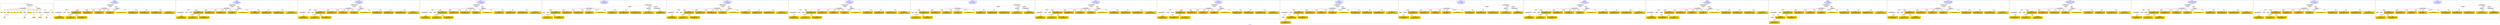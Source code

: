 digraph n0 {
fontcolor="blue"
remincross="true"
label="s05-met.json"
subgraph cluster_0 {
label="1-correct model"
n2[style="filled",color="white",fillcolor="lightgray",label="CulturalHeritageObject1"];
n3[shape="plaintext",style="filled",fillcolor="gold",label="Date"];
n4[style="filled",color="white",fillcolor="lightgray",label="Person1"];
n5[shape="plaintext",style="filled",fillcolor="gold",label="Description"];
n6[shape="plaintext",style="filled",fillcolor="gold",label="values"];
n7[shape="plaintext",style="filled",fillcolor="gold",label="Medium"];
n8[shape="plaintext",style="filled",fillcolor="gold",label="values"];
n9[shape="plaintext",style="filled",fillcolor="gold",label="Credit Line"];
n10[style="filled",color="white",fillcolor="lightgray",label="Concept1"];
n11[shape="plaintext",style="filled",fillcolor="gold",label="Accession Number"];
n12[style="filled",color="white",fillcolor="lightgray",label="Place1"];
n13[shape="plaintext",style="filled",fillcolor="gold",label="id"];
n14[style="filled",color="white",fillcolor="lightgray",label="Concept2"];
n15[style="filled",color="white",fillcolor="lightgray",label="CulturalHeritageObject2"];
n16[shape="plaintext",style="filled",fillcolor="gold",label="values"];
n17[shape="plaintext",style="filled",fillcolor="gold",label="Who"];
n18[shape="plaintext",style="filled",fillcolor="gold",label="Geography"];
n19[style="filled",color="white",fillcolor="lightgray",label="EuropeanaAggregation1"];
n20[style="filled",color="white",fillcolor="lightgray",label="WebResource1"];
n21[shape="plaintext",style="filled",fillcolor="gold",label="image"];
n22[shape="plaintext",style="filled",fillcolor="gold",label="values"];
n23[shape="plaintext",style="filled",fillcolor="gold",label="Classification"];
}
subgraph cluster_1 {
label="candidate 0\nlink coherence:1.0\nnode coherence:1.0\nconfidence:0.5180808889079503\nmapping score:0.603249185191539\ncost:16.9997\n-precision:0.82-recall:0.67"
n25[style="filled",color="white",fillcolor="lightgray",label="CulturalHeritageObject1"];
n26[style="filled",color="white",fillcolor="lightgray",label="CulturalHeritageObject2"];
n27[style="filled",color="white",fillcolor="lightgray",label="Person1"];
n28[style="filled",color="white",fillcolor="lightgray",label="Concept1"];
n29[style="filled",color="white",fillcolor="lightgray",label="EuropeanaAggregation1"];
n30[style="filled",color="white",fillcolor="lightgray",label="WebResource1"];
n31[shape="plaintext",style="filled",fillcolor="gold",label="Description\n[CulturalHeritageObject,description,0.4]\n[Person,biographicalInformation,0.382]\n[CulturalHeritageObject,title,0.136]\n[CulturalHeritageObject,provenance,0.081]"];
n32[shape="plaintext",style="filled",fillcolor="gold",label="Credit Line\n[CulturalHeritageObject,provenance,0.641]\n[CulturalHeritageObject,description,0.153]\n[CulturalHeritageObject,title,0.134]\n[Person,biographicalInformation,0.072]"];
n33[shape="plaintext",style="filled",fillcolor="gold",label="Geography\n[CulturalHeritageObject,provenance,0.469]\n[CulturalHeritageObject,title,0.205]\n[Concept,prefLabel,0.168]\n[CulturalHeritageObject,description,0.158]"];
n34[shape="plaintext",style="filled",fillcolor="gold",label="Date\n[CulturalHeritageObject,created,0.515]\n[Person,dateOfBirth,0.225]\n[Person,dateOfDeath,0.175]\n[CulturalHeritageObject,title,0.084]"];
n35[shape="plaintext",style="filled",fillcolor="gold",label="values\n[CulturalHeritageObject,medium,0.491]\n[Person,biographicalInformation,0.233]\n[CulturalHeritageObject,description,0.158]\n[Concept,prefLabel,0.117]"];
n36[shape="plaintext",style="filled",fillcolor="gold",label="image\n[WebResource,classLink,0.781]\n[Document,classLink,0.212]\n[CulturalHeritageObject,description,0.004]\n[CulturalHeritageObject,accessionNumber,0.003]"];
n37[shape="plaintext",style="filled",fillcolor="gold",label="Who\n[Person,nameOfThePerson,0.509]\n[Document,classLink,0.201]\n[CulturalHeritageObject,provenance,0.177]\n[CulturalHeritageObject,description,0.113]"];
n38[shape="plaintext",style="filled",fillcolor="gold",label="Accession Number\n[CulturalHeritageObject,accessionNumber,1.0]"];
n39[shape="plaintext",style="filled",fillcolor="gold",label="values\n[CulturalHeritageObject,provenance,0.328]\n[CulturalHeritageObject,description,0.257]\n[Person,biographicalInformation,0.233]\n[CulturalHeritageObject,title,0.182]"];
n40[shape="plaintext",style="filled",fillcolor="gold",label="Medium\n[CulturalHeritageObject,medium,0.82]\n[CulturalHeritageObject,description,0.065]\n[CulturalHeritageObject,provenance,0.06]\n[Person,biographicalInformation,0.054]"];
n41[shape="plaintext",style="filled",fillcolor="gold",label="Classification\n[Concept,prefLabel,0.365]\n[Person,biographicalInformation,0.36]\n[CulturalHeritageObject,description,0.178]\n[CulturalHeritageObject,title,0.098]"];
n42[shape="plaintext",style="filled",fillcolor="gold",label="values\n[CulturalHeritageObject,extent,0.685]\n[CulturalHeritageObject,accessionNumber,0.164]\n[CulturalHeritageObject,description,0.095]\n[CulturalHeritageObject,medium,0.056]"];
}
subgraph cluster_2 {
label="candidate 1\nlink coherence:1.0\nnode coherence:1.0\nconfidence:0.5082282933323257\nmapping score:0.5999649866663308\ncost:16.9997\n-precision:0.88-recall:0.71"
n44[style="filled",color="white",fillcolor="lightgray",label="CulturalHeritageObject1"];
n45[style="filled",color="white",fillcolor="lightgray",label="CulturalHeritageObject2"];
n46[style="filled",color="white",fillcolor="lightgray",label="Person1"];
n47[style="filled",color="white",fillcolor="lightgray",label="Concept1"];
n48[style="filled",color="white",fillcolor="lightgray",label="EuropeanaAggregation1"];
n49[style="filled",color="white",fillcolor="lightgray",label="WebResource1"];
n50[shape="plaintext",style="filled",fillcolor="gold",label="Description\n[CulturalHeritageObject,description,0.4]\n[Person,biographicalInformation,0.382]\n[CulturalHeritageObject,title,0.136]\n[CulturalHeritageObject,provenance,0.081]"];
n51[shape="plaintext",style="filled",fillcolor="gold",label="Credit Line\n[CulturalHeritageObject,provenance,0.641]\n[CulturalHeritageObject,description,0.153]\n[CulturalHeritageObject,title,0.134]\n[Person,biographicalInformation,0.072]"];
n52[shape="plaintext",style="filled",fillcolor="gold",label="values\n[CulturalHeritageObject,provenance,0.328]\n[CulturalHeritageObject,description,0.257]\n[Person,biographicalInformation,0.233]\n[CulturalHeritageObject,title,0.182]"];
n53[shape="plaintext",style="filled",fillcolor="gold",label="Date\n[CulturalHeritageObject,created,0.515]\n[Person,dateOfBirth,0.225]\n[Person,dateOfDeath,0.175]\n[CulturalHeritageObject,title,0.084]"];
n54[shape="plaintext",style="filled",fillcolor="gold",label="values\n[CulturalHeritageObject,medium,0.491]\n[Person,biographicalInformation,0.233]\n[CulturalHeritageObject,description,0.158]\n[Concept,prefLabel,0.117]"];
n55[shape="plaintext",style="filled",fillcolor="gold",label="image\n[WebResource,classLink,0.781]\n[Document,classLink,0.212]\n[CulturalHeritageObject,description,0.004]\n[CulturalHeritageObject,accessionNumber,0.003]"];
n56[shape="plaintext",style="filled",fillcolor="gold",label="Who\n[Person,nameOfThePerson,0.509]\n[Document,classLink,0.201]\n[CulturalHeritageObject,provenance,0.177]\n[CulturalHeritageObject,description,0.113]"];
n57[shape="plaintext",style="filled",fillcolor="gold",label="Accession Number\n[CulturalHeritageObject,accessionNumber,1.0]"];
n58[shape="plaintext",style="filled",fillcolor="gold",label="Geography\n[CulturalHeritageObject,provenance,0.469]\n[CulturalHeritageObject,title,0.205]\n[Concept,prefLabel,0.168]\n[CulturalHeritageObject,description,0.158]"];
n59[shape="plaintext",style="filled",fillcolor="gold",label="Medium\n[CulturalHeritageObject,medium,0.82]\n[CulturalHeritageObject,description,0.065]\n[CulturalHeritageObject,provenance,0.06]\n[Person,biographicalInformation,0.054]"];
n60[shape="plaintext",style="filled",fillcolor="gold",label="Classification\n[Concept,prefLabel,0.365]\n[Person,biographicalInformation,0.36]\n[CulturalHeritageObject,description,0.178]\n[CulturalHeritageObject,title,0.098]"];
n61[shape="plaintext",style="filled",fillcolor="gold",label="values\n[CulturalHeritageObject,extent,0.685]\n[CulturalHeritageObject,accessionNumber,0.164]\n[CulturalHeritageObject,description,0.095]\n[CulturalHeritageObject,medium,0.056]"];
}
subgraph cluster_3 {
label="candidate 10\nlink coherence:0.9411764705882353\nnode coherence:1.0\nconfidence:0.5180808889079503\nmapping score:0.603249185191539\ncost:116.009792\n-precision:0.76-recall:0.62"
n63[style="filled",color="white",fillcolor="lightgray",label="CulturalHeritageObject1"];
n64[style="filled",color="white",fillcolor="lightgray",label="CulturalHeritageObject2"];
n65[style="filled",color="white",fillcolor="lightgray",label="Person1"];
n66[style="filled",color="white",fillcolor="lightgray",label="Concept1"];
n67[style="filled",color="white",fillcolor="lightgray",label="EuropeanaAggregation1"];
n68[style="filled",color="white",fillcolor="lightgray",label="WebResource1"];
n69[shape="plaintext",style="filled",fillcolor="gold",label="Description\n[CulturalHeritageObject,description,0.4]\n[Person,biographicalInformation,0.382]\n[CulturalHeritageObject,title,0.136]\n[CulturalHeritageObject,provenance,0.081]"];
n70[shape="plaintext",style="filled",fillcolor="gold",label="Credit Line\n[CulturalHeritageObject,provenance,0.641]\n[CulturalHeritageObject,description,0.153]\n[CulturalHeritageObject,title,0.134]\n[Person,biographicalInformation,0.072]"];
n71[shape="plaintext",style="filled",fillcolor="gold",label="Geography\n[CulturalHeritageObject,provenance,0.469]\n[CulturalHeritageObject,title,0.205]\n[Concept,prefLabel,0.168]\n[CulturalHeritageObject,description,0.158]"];
n72[shape="plaintext",style="filled",fillcolor="gold",label="Date\n[CulturalHeritageObject,created,0.515]\n[Person,dateOfBirth,0.225]\n[Person,dateOfDeath,0.175]\n[CulturalHeritageObject,title,0.084]"];
n73[shape="plaintext",style="filled",fillcolor="gold",label="values\n[CulturalHeritageObject,medium,0.491]\n[Person,biographicalInformation,0.233]\n[CulturalHeritageObject,description,0.158]\n[Concept,prefLabel,0.117]"];
n74[shape="plaintext",style="filled",fillcolor="gold",label="image\n[WebResource,classLink,0.781]\n[Document,classLink,0.212]\n[CulturalHeritageObject,description,0.004]\n[CulturalHeritageObject,accessionNumber,0.003]"];
n75[shape="plaintext",style="filled",fillcolor="gold",label="Who\n[Person,nameOfThePerson,0.509]\n[Document,classLink,0.201]\n[CulturalHeritageObject,provenance,0.177]\n[CulturalHeritageObject,description,0.113]"];
n76[shape="plaintext",style="filled",fillcolor="gold",label="Accession Number\n[CulturalHeritageObject,accessionNumber,1.0]"];
n77[shape="plaintext",style="filled",fillcolor="gold",label="values\n[CulturalHeritageObject,provenance,0.328]\n[CulturalHeritageObject,description,0.257]\n[Person,biographicalInformation,0.233]\n[CulturalHeritageObject,title,0.182]"];
n78[shape="plaintext",style="filled",fillcolor="gold",label="Medium\n[CulturalHeritageObject,medium,0.82]\n[CulturalHeritageObject,description,0.065]\n[CulturalHeritageObject,provenance,0.06]\n[Person,biographicalInformation,0.054]"];
n79[shape="plaintext",style="filled",fillcolor="gold",label="Classification\n[Concept,prefLabel,0.365]\n[Person,biographicalInformation,0.36]\n[CulturalHeritageObject,description,0.178]\n[CulturalHeritageObject,title,0.098]"];
n80[shape="plaintext",style="filled",fillcolor="gold",label="values\n[CulturalHeritageObject,extent,0.685]\n[CulturalHeritageObject,accessionNumber,0.164]\n[CulturalHeritageObject,description,0.095]\n[CulturalHeritageObject,medium,0.056]"];
}
subgraph cluster_4 {
label="candidate 11\nlink coherence:0.9411764705882353\nnode coherence:1.0\nconfidence:0.5082282933323257\nmapping score:0.5999649866663308\ncost:16.99967\n-precision:0.82-recall:0.67"
n82[style="filled",color="white",fillcolor="lightgray",label="CulturalHeritageObject1"];
n83[style="filled",color="white",fillcolor="lightgray",label="CulturalHeritageObject2"];
n84[style="filled",color="white",fillcolor="lightgray",label="Person1"];
n85[style="filled",color="white",fillcolor="lightgray",label="Concept1"];
n86[style="filled",color="white",fillcolor="lightgray",label="EuropeanaAggregation1"];
n87[style="filled",color="white",fillcolor="lightgray",label="WebResource1"];
n88[shape="plaintext",style="filled",fillcolor="gold",label="Description\n[CulturalHeritageObject,description,0.4]\n[Person,biographicalInformation,0.382]\n[CulturalHeritageObject,title,0.136]\n[CulturalHeritageObject,provenance,0.081]"];
n89[shape="plaintext",style="filled",fillcolor="gold",label="Credit Line\n[CulturalHeritageObject,provenance,0.641]\n[CulturalHeritageObject,description,0.153]\n[CulturalHeritageObject,title,0.134]\n[Person,biographicalInformation,0.072]"];
n90[shape="plaintext",style="filled",fillcolor="gold",label="values\n[CulturalHeritageObject,provenance,0.328]\n[CulturalHeritageObject,description,0.257]\n[Person,biographicalInformation,0.233]\n[CulturalHeritageObject,title,0.182]"];
n91[shape="plaintext",style="filled",fillcolor="gold",label="Date\n[CulturalHeritageObject,created,0.515]\n[Person,dateOfBirth,0.225]\n[Person,dateOfDeath,0.175]\n[CulturalHeritageObject,title,0.084]"];
n92[shape="plaintext",style="filled",fillcolor="gold",label="values\n[CulturalHeritageObject,medium,0.491]\n[Person,biographicalInformation,0.233]\n[CulturalHeritageObject,description,0.158]\n[Concept,prefLabel,0.117]"];
n93[shape="plaintext",style="filled",fillcolor="gold",label="image\n[WebResource,classLink,0.781]\n[Document,classLink,0.212]\n[CulturalHeritageObject,description,0.004]\n[CulturalHeritageObject,accessionNumber,0.003]"];
n94[shape="plaintext",style="filled",fillcolor="gold",label="Who\n[Person,nameOfThePerson,0.509]\n[Document,classLink,0.201]\n[CulturalHeritageObject,provenance,0.177]\n[CulturalHeritageObject,description,0.113]"];
n95[shape="plaintext",style="filled",fillcolor="gold",label="Accession Number\n[CulturalHeritageObject,accessionNumber,1.0]"];
n96[shape="plaintext",style="filled",fillcolor="gold",label="Geography\n[CulturalHeritageObject,provenance,0.469]\n[CulturalHeritageObject,title,0.205]\n[Concept,prefLabel,0.168]\n[CulturalHeritageObject,description,0.158]"];
n97[shape="plaintext",style="filled",fillcolor="gold",label="Medium\n[CulturalHeritageObject,medium,0.82]\n[CulturalHeritageObject,description,0.065]\n[CulturalHeritageObject,provenance,0.06]\n[Person,biographicalInformation,0.054]"];
n98[shape="plaintext",style="filled",fillcolor="gold",label="Classification\n[Concept,prefLabel,0.365]\n[Person,biographicalInformation,0.36]\n[CulturalHeritageObject,description,0.178]\n[CulturalHeritageObject,title,0.098]"];
n99[shape="plaintext",style="filled",fillcolor="gold",label="values\n[CulturalHeritageObject,extent,0.685]\n[CulturalHeritageObject,accessionNumber,0.164]\n[CulturalHeritageObject,description,0.095]\n[CulturalHeritageObject,medium,0.056]"];
}
subgraph cluster_5 {
label="candidate 12\nlink coherence:0.9411764705882353\nnode coherence:1.0\nconfidence:0.5082282933323257\nmapping score:0.5999649866663308\ncost:116.009702\n-precision:0.82-recall:0.67"
n101[style="filled",color="white",fillcolor="lightgray",label="CulturalHeritageObject1"];
n102[style="filled",color="white",fillcolor="lightgray",label="Person1"];
n103[style="filled",color="white",fillcolor="lightgray",label="Concept1"];
n104[style="filled",color="white",fillcolor="lightgray",label="EuropeanaAggregation1"];
n105[style="filled",color="white",fillcolor="lightgray",label="WebResource1"];
n106[style="filled",color="white",fillcolor="lightgray",label="CulturalHeritageObject2"];
n107[shape="plaintext",style="filled",fillcolor="gold",label="Description\n[CulturalHeritageObject,description,0.4]\n[Person,biographicalInformation,0.382]\n[CulturalHeritageObject,title,0.136]\n[CulturalHeritageObject,provenance,0.081]"];
n108[shape="plaintext",style="filled",fillcolor="gold",label="Credit Line\n[CulturalHeritageObject,provenance,0.641]\n[CulturalHeritageObject,description,0.153]\n[CulturalHeritageObject,title,0.134]\n[Person,biographicalInformation,0.072]"];
n109[shape="plaintext",style="filled",fillcolor="gold",label="values\n[CulturalHeritageObject,provenance,0.328]\n[CulturalHeritageObject,description,0.257]\n[Person,biographicalInformation,0.233]\n[CulturalHeritageObject,title,0.182]"];
n110[shape="plaintext",style="filled",fillcolor="gold",label="Date\n[CulturalHeritageObject,created,0.515]\n[Person,dateOfBirth,0.225]\n[Person,dateOfDeath,0.175]\n[CulturalHeritageObject,title,0.084]"];
n111[shape="plaintext",style="filled",fillcolor="gold",label="values\n[CulturalHeritageObject,medium,0.491]\n[Person,biographicalInformation,0.233]\n[CulturalHeritageObject,description,0.158]\n[Concept,prefLabel,0.117]"];
n112[shape="plaintext",style="filled",fillcolor="gold",label="image\n[WebResource,classLink,0.781]\n[Document,classLink,0.212]\n[CulturalHeritageObject,description,0.004]\n[CulturalHeritageObject,accessionNumber,0.003]"];
n113[shape="plaintext",style="filled",fillcolor="gold",label="Who\n[Person,nameOfThePerson,0.509]\n[Document,classLink,0.201]\n[CulturalHeritageObject,provenance,0.177]\n[CulturalHeritageObject,description,0.113]"];
n114[shape="plaintext",style="filled",fillcolor="gold",label="Accession Number\n[CulturalHeritageObject,accessionNumber,1.0]"];
n115[shape="plaintext",style="filled",fillcolor="gold",label="Geography\n[CulturalHeritageObject,provenance,0.469]\n[CulturalHeritageObject,title,0.205]\n[Concept,prefLabel,0.168]\n[CulturalHeritageObject,description,0.158]"];
n116[shape="plaintext",style="filled",fillcolor="gold",label="Medium\n[CulturalHeritageObject,medium,0.82]\n[CulturalHeritageObject,description,0.065]\n[CulturalHeritageObject,provenance,0.06]\n[Person,biographicalInformation,0.054]"];
n117[shape="plaintext",style="filled",fillcolor="gold",label="Classification\n[Concept,prefLabel,0.365]\n[Person,biographicalInformation,0.36]\n[CulturalHeritageObject,description,0.178]\n[CulturalHeritageObject,title,0.098]"];
n118[shape="plaintext",style="filled",fillcolor="gold",label="values\n[CulturalHeritageObject,extent,0.685]\n[CulturalHeritageObject,accessionNumber,0.164]\n[CulturalHeritageObject,description,0.095]\n[CulturalHeritageObject,medium,0.056]"];
}
subgraph cluster_6 {
label="candidate 13\nlink coherence:0.9411764705882353\nnode coherence:1.0\nconfidence:0.5082282933323257\nmapping score:0.5999649866663308\ncost:116.009792\n-precision:0.82-recall:0.67"
n120[style="filled",color="white",fillcolor="lightgray",label="CulturalHeritageObject1"];
n121[style="filled",color="white",fillcolor="lightgray",label="CulturalHeritageObject2"];
n122[style="filled",color="white",fillcolor="lightgray",label="Person1"];
n123[style="filled",color="white",fillcolor="lightgray",label="Concept1"];
n124[style="filled",color="white",fillcolor="lightgray",label="EuropeanaAggregation1"];
n125[style="filled",color="white",fillcolor="lightgray",label="WebResource1"];
n126[shape="plaintext",style="filled",fillcolor="gold",label="Description\n[CulturalHeritageObject,description,0.4]\n[Person,biographicalInformation,0.382]\n[CulturalHeritageObject,title,0.136]\n[CulturalHeritageObject,provenance,0.081]"];
n127[shape="plaintext",style="filled",fillcolor="gold",label="Credit Line\n[CulturalHeritageObject,provenance,0.641]\n[CulturalHeritageObject,description,0.153]\n[CulturalHeritageObject,title,0.134]\n[Person,biographicalInformation,0.072]"];
n128[shape="plaintext",style="filled",fillcolor="gold",label="values\n[CulturalHeritageObject,provenance,0.328]\n[CulturalHeritageObject,description,0.257]\n[Person,biographicalInformation,0.233]\n[CulturalHeritageObject,title,0.182]"];
n129[shape="plaintext",style="filled",fillcolor="gold",label="Date\n[CulturalHeritageObject,created,0.515]\n[Person,dateOfBirth,0.225]\n[Person,dateOfDeath,0.175]\n[CulturalHeritageObject,title,0.084]"];
n130[shape="plaintext",style="filled",fillcolor="gold",label="values\n[CulturalHeritageObject,medium,0.491]\n[Person,biographicalInformation,0.233]\n[CulturalHeritageObject,description,0.158]\n[Concept,prefLabel,0.117]"];
n131[shape="plaintext",style="filled",fillcolor="gold",label="image\n[WebResource,classLink,0.781]\n[Document,classLink,0.212]\n[CulturalHeritageObject,description,0.004]\n[CulturalHeritageObject,accessionNumber,0.003]"];
n132[shape="plaintext",style="filled",fillcolor="gold",label="Who\n[Person,nameOfThePerson,0.509]\n[Document,classLink,0.201]\n[CulturalHeritageObject,provenance,0.177]\n[CulturalHeritageObject,description,0.113]"];
n133[shape="plaintext",style="filled",fillcolor="gold",label="Accession Number\n[CulturalHeritageObject,accessionNumber,1.0]"];
n134[shape="plaintext",style="filled",fillcolor="gold",label="Geography\n[CulturalHeritageObject,provenance,0.469]\n[CulturalHeritageObject,title,0.205]\n[Concept,prefLabel,0.168]\n[CulturalHeritageObject,description,0.158]"];
n135[shape="plaintext",style="filled",fillcolor="gold",label="Medium\n[CulturalHeritageObject,medium,0.82]\n[CulturalHeritageObject,description,0.065]\n[CulturalHeritageObject,provenance,0.06]\n[Person,biographicalInformation,0.054]"];
n136[shape="plaintext",style="filled",fillcolor="gold",label="Classification\n[Concept,prefLabel,0.365]\n[Person,biographicalInformation,0.36]\n[CulturalHeritageObject,description,0.178]\n[CulturalHeritageObject,title,0.098]"];
n137[shape="plaintext",style="filled",fillcolor="gold",label="values\n[CulturalHeritageObject,extent,0.685]\n[CulturalHeritageObject,accessionNumber,0.164]\n[CulturalHeritageObject,description,0.095]\n[CulturalHeritageObject,medium,0.056]"];
}
subgraph cluster_7 {
label="candidate 14\nlink coherence:0.9411764705882353\nnode coherence:1.0\nconfidence:0.5023172025730651\nmapping score:0.5979946230799106\ncost:16.99967\n-precision:0.71-recall:0.57"
n139[style="filled",color="white",fillcolor="lightgray",label="CulturalHeritageObject1"];
n140[style="filled",color="white",fillcolor="lightgray",label="CulturalHeritageObject2"];
n141[style="filled",color="white",fillcolor="lightgray",label="Person1"];
n142[style="filled",color="white",fillcolor="lightgray",label="Concept1"];
n143[style="filled",color="white",fillcolor="lightgray",label="EuropeanaAggregation1"];
n144[style="filled",color="white",fillcolor="lightgray",label="WebResource1"];
n145[shape="plaintext",style="filled",fillcolor="gold",label="values\n[CulturalHeritageObject,provenance,0.328]\n[CulturalHeritageObject,description,0.257]\n[Person,biographicalInformation,0.233]\n[CulturalHeritageObject,title,0.182]"];
n146[shape="plaintext",style="filled",fillcolor="gold",label="Credit Line\n[CulturalHeritageObject,provenance,0.641]\n[CulturalHeritageObject,description,0.153]\n[CulturalHeritageObject,title,0.134]\n[Person,biographicalInformation,0.072]"];
n147[shape="plaintext",style="filled",fillcolor="gold",label="Geography\n[CulturalHeritageObject,provenance,0.469]\n[CulturalHeritageObject,title,0.205]\n[Concept,prefLabel,0.168]\n[CulturalHeritageObject,description,0.158]"];
n148[shape="plaintext",style="filled",fillcolor="gold",label="Date\n[CulturalHeritageObject,created,0.515]\n[Person,dateOfBirth,0.225]\n[Person,dateOfDeath,0.175]\n[CulturalHeritageObject,title,0.084]"];
n149[shape="plaintext",style="filled",fillcolor="gold",label="values\n[CulturalHeritageObject,medium,0.491]\n[Person,biographicalInformation,0.233]\n[CulturalHeritageObject,description,0.158]\n[Concept,prefLabel,0.117]"];
n150[shape="plaintext",style="filled",fillcolor="gold",label="image\n[WebResource,classLink,0.781]\n[Document,classLink,0.212]\n[CulturalHeritageObject,description,0.004]\n[CulturalHeritageObject,accessionNumber,0.003]"];
n151[shape="plaintext",style="filled",fillcolor="gold",label="Who\n[Person,nameOfThePerson,0.509]\n[Document,classLink,0.201]\n[CulturalHeritageObject,provenance,0.177]\n[CulturalHeritageObject,description,0.113]"];
n152[shape="plaintext",style="filled",fillcolor="gold",label="Accession Number\n[CulturalHeritageObject,accessionNumber,1.0]"];
n153[shape="plaintext",style="filled",fillcolor="gold",label="Description\n[CulturalHeritageObject,description,0.4]\n[Person,biographicalInformation,0.382]\n[CulturalHeritageObject,title,0.136]\n[CulturalHeritageObject,provenance,0.081]"];
n154[shape="plaintext",style="filled",fillcolor="gold",label="Medium\n[CulturalHeritageObject,medium,0.82]\n[CulturalHeritageObject,description,0.065]\n[CulturalHeritageObject,provenance,0.06]\n[Person,biographicalInformation,0.054]"];
n155[shape="plaintext",style="filled",fillcolor="gold",label="Classification\n[Concept,prefLabel,0.365]\n[Person,biographicalInformation,0.36]\n[CulturalHeritageObject,description,0.178]\n[CulturalHeritageObject,title,0.098]"];
n156[shape="plaintext",style="filled",fillcolor="gold",label="values\n[CulturalHeritageObject,extent,0.685]\n[CulturalHeritageObject,accessionNumber,0.164]\n[CulturalHeritageObject,description,0.095]\n[CulturalHeritageObject,medium,0.056]"];
}
subgraph cluster_8 {
label="candidate 15\nlink coherence:0.9411764705882353\nnode coherence:1.0\nconfidence:0.5023172025730651\nmapping score:0.5979946230799106\ncost:116.009702\n-precision:0.71-recall:0.57"
n158[style="filled",color="white",fillcolor="lightgray",label="CulturalHeritageObject1"];
n159[style="filled",color="white",fillcolor="lightgray",label="Person1"];
n160[style="filled",color="white",fillcolor="lightgray",label="Concept1"];
n161[style="filled",color="white",fillcolor="lightgray",label="EuropeanaAggregation1"];
n162[style="filled",color="white",fillcolor="lightgray",label="WebResource1"];
n163[style="filled",color="white",fillcolor="lightgray",label="CulturalHeritageObject2"];
n164[shape="plaintext",style="filled",fillcolor="gold",label="values\n[CulturalHeritageObject,provenance,0.328]\n[CulturalHeritageObject,description,0.257]\n[Person,biographicalInformation,0.233]\n[CulturalHeritageObject,title,0.182]"];
n165[shape="plaintext",style="filled",fillcolor="gold",label="Credit Line\n[CulturalHeritageObject,provenance,0.641]\n[CulturalHeritageObject,description,0.153]\n[CulturalHeritageObject,title,0.134]\n[Person,biographicalInformation,0.072]"];
n166[shape="plaintext",style="filled",fillcolor="gold",label="Geography\n[CulturalHeritageObject,provenance,0.469]\n[CulturalHeritageObject,title,0.205]\n[Concept,prefLabel,0.168]\n[CulturalHeritageObject,description,0.158]"];
n167[shape="plaintext",style="filled",fillcolor="gold",label="Date\n[CulturalHeritageObject,created,0.515]\n[Person,dateOfBirth,0.225]\n[Person,dateOfDeath,0.175]\n[CulturalHeritageObject,title,0.084]"];
n168[shape="plaintext",style="filled",fillcolor="gold",label="values\n[CulturalHeritageObject,medium,0.491]\n[Person,biographicalInformation,0.233]\n[CulturalHeritageObject,description,0.158]\n[Concept,prefLabel,0.117]"];
n169[shape="plaintext",style="filled",fillcolor="gold",label="image\n[WebResource,classLink,0.781]\n[Document,classLink,0.212]\n[CulturalHeritageObject,description,0.004]\n[CulturalHeritageObject,accessionNumber,0.003]"];
n170[shape="plaintext",style="filled",fillcolor="gold",label="Who\n[Person,nameOfThePerson,0.509]\n[Document,classLink,0.201]\n[CulturalHeritageObject,provenance,0.177]\n[CulturalHeritageObject,description,0.113]"];
n171[shape="plaintext",style="filled",fillcolor="gold",label="Accession Number\n[CulturalHeritageObject,accessionNumber,1.0]"];
n172[shape="plaintext",style="filled",fillcolor="gold",label="Description\n[CulturalHeritageObject,description,0.4]\n[Person,biographicalInformation,0.382]\n[CulturalHeritageObject,title,0.136]\n[CulturalHeritageObject,provenance,0.081]"];
n173[shape="plaintext",style="filled",fillcolor="gold",label="Medium\n[CulturalHeritageObject,medium,0.82]\n[CulturalHeritageObject,description,0.065]\n[CulturalHeritageObject,provenance,0.06]\n[Person,biographicalInformation,0.054]"];
n174[shape="plaintext",style="filled",fillcolor="gold",label="Classification\n[Concept,prefLabel,0.365]\n[Person,biographicalInformation,0.36]\n[CulturalHeritageObject,description,0.178]\n[CulturalHeritageObject,title,0.098]"];
n175[shape="plaintext",style="filled",fillcolor="gold",label="values\n[CulturalHeritageObject,extent,0.685]\n[CulturalHeritageObject,accessionNumber,0.164]\n[CulturalHeritageObject,description,0.095]\n[CulturalHeritageObject,medium,0.056]"];
}
subgraph cluster_9 {
label="candidate 16\nlink coherence:0.9411764705882353\nnode coherence:1.0\nconfidence:0.5023172025730651\nmapping score:0.5979946230799106\ncost:116.009792\n-precision:0.71-recall:0.57"
n177[style="filled",color="white",fillcolor="lightgray",label="CulturalHeritageObject1"];
n178[style="filled",color="white",fillcolor="lightgray",label="CulturalHeritageObject2"];
n179[style="filled",color="white",fillcolor="lightgray",label="Person1"];
n180[style="filled",color="white",fillcolor="lightgray",label="Concept1"];
n181[style="filled",color="white",fillcolor="lightgray",label="EuropeanaAggregation1"];
n182[style="filled",color="white",fillcolor="lightgray",label="WebResource1"];
n183[shape="plaintext",style="filled",fillcolor="gold",label="values\n[CulturalHeritageObject,provenance,0.328]\n[CulturalHeritageObject,description,0.257]\n[Person,biographicalInformation,0.233]\n[CulturalHeritageObject,title,0.182]"];
n184[shape="plaintext",style="filled",fillcolor="gold",label="Credit Line\n[CulturalHeritageObject,provenance,0.641]\n[CulturalHeritageObject,description,0.153]\n[CulturalHeritageObject,title,0.134]\n[Person,biographicalInformation,0.072]"];
n185[shape="plaintext",style="filled",fillcolor="gold",label="Geography\n[CulturalHeritageObject,provenance,0.469]\n[CulturalHeritageObject,title,0.205]\n[Concept,prefLabel,0.168]\n[CulturalHeritageObject,description,0.158]"];
n186[shape="plaintext",style="filled",fillcolor="gold",label="Date\n[CulturalHeritageObject,created,0.515]\n[Person,dateOfBirth,0.225]\n[Person,dateOfDeath,0.175]\n[CulturalHeritageObject,title,0.084]"];
n187[shape="plaintext",style="filled",fillcolor="gold",label="values\n[CulturalHeritageObject,medium,0.491]\n[Person,biographicalInformation,0.233]\n[CulturalHeritageObject,description,0.158]\n[Concept,prefLabel,0.117]"];
n188[shape="plaintext",style="filled",fillcolor="gold",label="image\n[WebResource,classLink,0.781]\n[Document,classLink,0.212]\n[CulturalHeritageObject,description,0.004]\n[CulturalHeritageObject,accessionNumber,0.003]"];
n189[shape="plaintext",style="filled",fillcolor="gold",label="Who\n[Person,nameOfThePerson,0.509]\n[Document,classLink,0.201]\n[CulturalHeritageObject,provenance,0.177]\n[CulturalHeritageObject,description,0.113]"];
n190[shape="plaintext",style="filled",fillcolor="gold",label="Accession Number\n[CulturalHeritageObject,accessionNumber,1.0]"];
n191[shape="plaintext",style="filled",fillcolor="gold",label="Description\n[CulturalHeritageObject,description,0.4]\n[Person,biographicalInformation,0.382]\n[CulturalHeritageObject,title,0.136]\n[CulturalHeritageObject,provenance,0.081]"];
n192[shape="plaintext",style="filled",fillcolor="gold",label="Medium\n[CulturalHeritageObject,medium,0.82]\n[CulturalHeritageObject,description,0.065]\n[CulturalHeritageObject,provenance,0.06]\n[Person,biographicalInformation,0.054]"];
n193[shape="plaintext",style="filled",fillcolor="gold",label="Classification\n[Concept,prefLabel,0.365]\n[Person,biographicalInformation,0.36]\n[CulturalHeritageObject,description,0.178]\n[CulturalHeritageObject,title,0.098]"];
n194[shape="plaintext",style="filled",fillcolor="gold",label="values\n[CulturalHeritageObject,extent,0.685]\n[CulturalHeritageObject,accessionNumber,0.164]\n[CulturalHeritageObject,description,0.095]\n[CulturalHeritageObject,medium,0.056]"];
}
subgraph cluster_10 {
label="candidate 17\nlink coherence:0.9411764705882353\nnode coherence:1.0\nconfidence:0.4924033439711775\nmapping score:0.594690003545948\ncost:16.99977\n-precision:0.65-recall:0.52"
n196[style="filled",color="white",fillcolor="lightgray",label="CulturalHeritageObject1"];
n197[style="filled",color="white",fillcolor="lightgray",label="CulturalHeritageObject2"];
n198[style="filled",color="white",fillcolor="lightgray",label="Concept1"];
n199[style="filled",color="white",fillcolor="lightgray",label="Document1"];
n200[style="filled",color="white",fillcolor="lightgray",label="EuropeanaAggregation1"];
n201[style="filled",color="white",fillcolor="lightgray",label="WebResource1"];
n202[shape="plaintext",style="filled",fillcolor="gold",label="Description\n[CulturalHeritageObject,description,0.4]\n[Person,biographicalInformation,0.382]\n[CulturalHeritageObject,title,0.136]\n[CulturalHeritageObject,provenance,0.081]"];
n203[shape="plaintext",style="filled",fillcolor="gold",label="Credit Line\n[CulturalHeritageObject,provenance,0.641]\n[CulturalHeritageObject,description,0.153]\n[CulturalHeritageObject,title,0.134]\n[Person,biographicalInformation,0.072]"];
n204[shape="plaintext",style="filled",fillcolor="gold",label="Geography\n[CulturalHeritageObject,provenance,0.469]\n[CulturalHeritageObject,title,0.205]\n[Concept,prefLabel,0.168]\n[CulturalHeritageObject,description,0.158]"];
n205[shape="plaintext",style="filled",fillcolor="gold",label="Who\n[Person,nameOfThePerson,0.509]\n[Document,classLink,0.201]\n[CulturalHeritageObject,provenance,0.177]\n[CulturalHeritageObject,description,0.113]"];
n206[shape="plaintext",style="filled",fillcolor="gold",label="Date\n[CulturalHeritageObject,created,0.515]\n[Person,dateOfBirth,0.225]\n[Person,dateOfDeath,0.175]\n[CulturalHeritageObject,title,0.084]"];
n207[shape="plaintext",style="filled",fillcolor="gold",label="values\n[CulturalHeritageObject,medium,0.491]\n[Person,biographicalInformation,0.233]\n[CulturalHeritageObject,description,0.158]\n[Concept,prefLabel,0.117]"];
n208[shape="plaintext",style="filled",fillcolor="gold",label="image\n[WebResource,classLink,0.781]\n[Document,classLink,0.212]\n[CulturalHeritageObject,description,0.004]\n[CulturalHeritageObject,accessionNumber,0.003]"];
n209[shape="plaintext",style="filled",fillcolor="gold",label="Accession Number\n[CulturalHeritageObject,accessionNumber,1.0]"];
n210[shape="plaintext",style="filled",fillcolor="gold",label="values\n[CulturalHeritageObject,provenance,0.328]\n[CulturalHeritageObject,description,0.257]\n[Person,biographicalInformation,0.233]\n[CulturalHeritageObject,title,0.182]"];
n211[shape="plaintext",style="filled",fillcolor="gold",label="Medium\n[CulturalHeritageObject,medium,0.82]\n[CulturalHeritageObject,description,0.065]\n[CulturalHeritageObject,provenance,0.06]\n[Person,biographicalInformation,0.054]"];
n212[shape="plaintext",style="filled",fillcolor="gold",label="Classification\n[Concept,prefLabel,0.365]\n[Person,biographicalInformation,0.36]\n[CulturalHeritageObject,description,0.178]\n[CulturalHeritageObject,title,0.098]"];
n213[shape="plaintext",style="filled",fillcolor="gold",label="values\n[CulturalHeritageObject,extent,0.685]\n[CulturalHeritageObject,accessionNumber,0.164]\n[CulturalHeritageObject,description,0.095]\n[CulturalHeritageObject,medium,0.056]"];
}
subgraph cluster_11 {
label="candidate 18\nlink coherence:0.9411764705882353\nnode coherence:1.0\nconfidence:0.4924033439711775\nmapping score:0.594690003545948\ncost:16.99978\n-precision:0.65-recall:0.52"
n215[style="filled",color="white",fillcolor="lightgray",label="CulturalHeritageObject1"];
n216[style="filled",color="white",fillcolor="lightgray",label="CulturalHeritageObject2"];
n217[style="filled",color="white",fillcolor="lightgray",label="Concept1"];
n218[style="filled",color="white",fillcolor="lightgray",label="Document2"];
n219[style="filled",color="white",fillcolor="lightgray",label="EuropeanaAggregation1"];
n220[style="filled",color="white",fillcolor="lightgray",label="WebResource1"];
n221[shape="plaintext",style="filled",fillcolor="gold",label="Description\n[CulturalHeritageObject,description,0.4]\n[Person,biographicalInformation,0.382]\n[CulturalHeritageObject,title,0.136]\n[CulturalHeritageObject,provenance,0.081]"];
n222[shape="plaintext",style="filled",fillcolor="gold",label="Credit Line\n[CulturalHeritageObject,provenance,0.641]\n[CulturalHeritageObject,description,0.153]\n[CulturalHeritageObject,title,0.134]\n[Person,biographicalInformation,0.072]"];
n223[shape="plaintext",style="filled",fillcolor="gold",label="Geography\n[CulturalHeritageObject,provenance,0.469]\n[CulturalHeritageObject,title,0.205]\n[Concept,prefLabel,0.168]\n[CulturalHeritageObject,description,0.158]"];
n224[shape="plaintext",style="filled",fillcolor="gold",label="Date\n[CulturalHeritageObject,created,0.515]\n[Person,dateOfBirth,0.225]\n[Person,dateOfDeath,0.175]\n[CulturalHeritageObject,title,0.084]"];
n225[shape="plaintext",style="filled",fillcolor="gold",label="values\n[CulturalHeritageObject,medium,0.491]\n[Person,biographicalInformation,0.233]\n[CulturalHeritageObject,description,0.158]\n[Concept,prefLabel,0.117]"];
n226[shape="plaintext",style="filled",fillcolor="gold",label="image\n[WebResource,classLink,0.781]\n[Document,classLink,0.212]\n[CulturalHeritageObject,description,0.004]\n[CulturalHeritageObject,accessionNumber,0.003]"];
n227[shape="plaintext",style="filled",fillcolor="gold",label="Who\n[Person,nameOfThePerson,0.509]\n[Document,classLink,0.201]\n[CulturalHeritageObject,provenance,0.177]\n[CulturalHeritageObject,description,0.113]"];
n228[shape="plaintext",style="filled",fillcolor="gold",label="Accession Number\n[CulturalHeritageObject,accessionNumber,1.0]"];
n229[shape="plaintext",style="filled",fillcolor="gold",label="values\n[CulturalHeritageObject,provenance,0.328]\n[CulturalHeritageObject,description,0.257]\n[Person,biographicalInformation,0.233]\n[CulturalHeritageObject,title,0.182]"];
n230[shape="plaintext",style="filled",fillcolor="gold",label="Medium\n[CulturalHeritageObject,medium,0.82]\n[CulturalHeritageObject,description,0.065]\n[CulturalHeritageObject,provenance,0.06]\n[Person,biographicalInformation,0.054]"];
n231[shape="plaintext",style="filled",fillcolor="gold",label="Classification\n[Concept,prefLabel,0.365]\n[Person,biographicalInformation,0.36]\n[CulturalHeritageObject,description,0.178]\n[CulturalHeritageObject,title,0.098]"];
n232[shape="plaintext",style="filled",fillcolor="gold",label="values\n[CulturalHeritageObject,extent,0.685]\n[CulturalHeritageObject,accessionNumber,0.164]\n[CulturalHeritageObject,description,0.095]\n[CulturalHeritageObject,medium,0.056]"];
}
subgraph cluster_12 {
label="candidate 19\nlink coherence:0.9411764705882353\nnode coherence:1.0\nconfidence:0.4924033439711775\nmapping score:0.594690003545948\ncost:116.009802\n-precision:0.65-recall:0.52"
n234[style="filled",color="white",fillcolor="lightgray",label="CulturalHeritageObject1"];
n235[style="filled",color="white",fillcolor="lightgray",label="Concept1"];
n236[style="filled",color="white",fillcolor="lightgray",label="Document1"];
n237[style="filled",color="white",fillcolor="lightgray",label="EuropeanaAggregation1"];
n238[style="filled",color="white",fillcolor="lightgray",label="WebResource1"];
n239[style="filled",color="white",fillcolor="lightgray",label="CulturalHeritageObject2"];
n240[shape="plaintext",style="filled",fillcolor="gold",label="Description\n[CulturalHeritageObject,description,0.4]\n[Person,biographicalInformation,0.382]\n[CulturalHeritageObject,title,0.136]\n[CulturalHeritageObject,provenance,0.081]"];
n241[shape="plaintext",style="filled",fillcolor="gold",label="Credit Line\n[CulturalHeritageObject,provenance,0.641]\n[CulturalHeritageObject,description,0.153]\n[CulturalHeritageObject,title,0.134]\n[Person,biographicalInformation,0.072]"];
n242[shape="plaintext",style="filled",fillcolor="gold",label="Geography\n[CulturalHeritageObject,provenance,0.469]\n[CulturalHeritageObject,title,0.205]\n[Concept,prefLabel,0.168]\n[CulturalHeritageObject,description,0.158]"];
n243[shape="plaintext",style="filled",fillcolor="gold",label="Who\n[Person,nameOfThePerson,0.509]\n[Document,classLink,0.201]\n[CulturalHeritageObject,provenance,0.177]\n[CulturalHeritageObject,description,0.113]"];
n244[shape="plaintext",style="filled",fillcolor="gold",label="Date\n[CulturalHeritageObject,created,0.515]\n[Person,dateOfBirth,0.225]\n[Person,dateOfDeath,0.175]\n[CulturalHeritageObject,title,0.084]"];
n245[shape="plaintext",style="filled",fillcolor="gold",label="values\n[CulturalHeritageObject,medium,0.491]\n[Person,biographicalInformation,0.233]\n[CulturalHeritageObject,description,0.158]\n[Concept,prefLabel,0.117]"];
n246[shape="plaintext",style="filled",fillcolor="gold",label="image\n[WebResource,classLink,0.781]\n[Document,classLink,0.212]\n[CulturalHeritageObject,description,0.004]\n[CulturalHeritageObject,accessionNumber,0.003]"];
n247[shape="plaintext",style="filled",fillcolor="gold",label="Accession Number\n[CulturalHeritageObject,accessionNumber,1.0]"];
n248[shape="plaintext",style="filled",fillcolor="gold",label="values\n[CulturalHeritageObject,provenance,0.328]\n[CulturalHeritageObject,description,0.257]\n[Person,biographicalInformation,0.233]\n[CulturalHeritageObject,title,0.182]"];
n249[shape="plaintext",style="filled",fillcolor="gold",label="Medium\n[CulturalHeritageObject,medium,0.82]\n[CulturalHeritageObject,description,0.065]\n[CulturalHeritageObject,provenance,0.06]\n[Person,biographicalInformation,0.054]"];
n250[shape="plaintext",style="filled",fillcolor="gold",label="Classification\n[Concept,prefLabel,0.365]\n[Person,biographicalInformation,0.36]\n[CulturalHeritageObject,description,0.178]\n[CulturalHeritageObject,title,0.098]"];
n251[shape="plaintext",style="filled",fillcolor="gold",label="values\n[CulturalHeritageObject,extent,0.685]\n[CulturalHeritageObject,accessionNumber,0.164]\n[CulturalHeritageObject,description,0.095]\n[CulturalHeritageObject,medium,0.056]"];
}
subgraph cluster_13 {
label="candidate 2\nlink coherence:1.0\nnode coherence:1.0\nconfidence:0.5023172025730651\nmapping score:0.5979946230799106\ncost:16.9997\n-precision:0.76-recall:0.62"
n253[style="filled",color="white",fillcolor="lightgray",label="CulturalHeritageObject1"];
n254[style="filled",color="white",fillcolor="lightgray",label="CulturalHeritageObject2"];
n255[style="filled",color="white",fillcolor="lightgray",label="Person1"];
n256[style="filled",color="white",fillcolor="lightgray",label="Concept1"];
n257[style="filled",color="white",fillcolor="lightgray",label="EuropeanaAggregation1"];
n258[style="filled",color="white",fillcolor="lightgray",label="WebResource1"];
n259[shape="plaintext",style="filled",fillcolor="gold",label="values\n[CulturalHeritageObject,provenance,0.328]\n[CulturalHeritageObject,description,0.257]\n[Person,biographicalInformation,0.233]\n[CulturalHeritageObject,title,0.182]"];
n260[shape="plaintext",style="filled",fillcolor="gold",label="Credit Line\n[CulturalHeritageObject,provenance,0.641]\n[CulturalHeritageObject,description,0.153]\n[CulturalHeritageObject,title,0.134]\n[Person,biographicalInformation,0.072]"];
n261[shape="plaintext",style="filled",fillcolor="gold",label="Geography\n[CulturalHeritageObject,provenance,0.469]\n[CulturalHeritageObject,title,0.205]\n[Concept,prefLabel,0.168]\n[CulturalHeritageObject,description,0.158]"];
n262[shape="plaintext",style="filled",fillcolor="gold",label="Date\n[CulturalHeritageObject,created,0.515]\n[Person,dateOfBirth,0.225]\n[Person,dateOfDeath,0.175]\n[CulturalHeritageObject,title,0.084]"];
n263[shape="plaintext",style="filled",fillcolor="gold",label="values\n[CulturalHeritageObject,medium,0.491]\n[Person,biographicalInformation,0.233]\n[CulturalHeritageObject,description,0.158]\n[Concept,prefLabel,0.117]"];
n264[shape="plaintext",style="filled",fillcolor="gold",label="image\n[WebResource,classLink,0.781]\n[Document,classLink,0.212]\n[CulturalHeritageObject,description,0.004]\n[CulturalHeritageObject,accessionNumber,0.003]"];
n265[shape="plaintext",style="filled",fillcolor="gold",label="Who\n[Person,nameOfThePerson,0.509]\n[Document,classLink,0.201]\n[CulturalHeritageObject,provenance,0.177]\n[CulturalHeritageObject,description,0.113]"];
n266[shape="plaintext",style="filled",fillcolor="gold",label="Accession Number\n[CulturalHeritageObject,accessionNumber,1.0]"];
n267[shape="plaintext",style="filled",fillcolor="gold",label="Description\n[CulturalHeritageObject,description,0.4]\n[Person,biographicalInformation,0.382]\n[CulturalHeritageObject,title,0.136]\n[CulturalHeritageObject,provenance,0.081]"];
n268[shape="plaintext",style="filled",fillcolor="gold",label="Medium\n[CulturalHeritageObject,medium,0.82]\n[CulturalHeritageObject,description,0.065]\n[CulturalHeritageObject,provenance,0.06]\n[Person,biographicalInformation,0.054]"];
n269[shape="plaintext",style="filled",fillcolor="gold",label="Classification\n[Concept,prefLabel,0.365]\n[Person,biographicalInformation,0.36]\n[CulturalHeritageObject,description,0.178]\n[CulturalHeritageObject,title,0.098]"];
n270[shape="plaintext",style="filled",fillcolor="gold",label="values\n[CulturalHeritageObject,extent,0.685]\n[CulturalHeritageObject,accessionNumber,0.164]\n[CulturalHeritageObject,description,0.095]\n[CulturalHeritageObject,medium,0.056]"];
}
subgraph cluster_14 {
label="candidate 3\nlink coherence:1.0\nnode coherence:1.0\nconfidence:0.4924033439711775\nmapping score:0.594690003545948\ncost:16.9998\n-precision:0.71-recall:0.57"
n272[style="filled",color="white",fillcolor="lightgray",label="CulturalHeritageObject1"];
n273[style="filled",color="white",fillcolor="lightgray",label="CulturalHeritageObject2"];
n274[style="filled",color="white",fillcolor="lightgray",label="Concept1"];
n275[style="filled",color="white",fillcolor="lightgray",label="Document1"];
n276[style="filled",color="white",fillcolor="lightgray",label="EuropeanaAggregation1"];
n277[style="filled",color="white",fillcolor="lightgray",label="WebResource1"];
n278[shape="plaintext",style="filled",fillcolor="gold",label="Description\n[CulturalHeritageObject,description,0.4]\n[Person,biographicalInformation,0.382]\n[CulturalHeritageObject,title,0.136]\n[CulturalHeritageObject,provenance,0.081]"];
n279[shape="plaintext",style="filled",fillcolor="gold",label="Credit Line\n[CulturalHeritageObject,provenance,0.641]\n[CulturalHeritageObject,description,0.153]\n[CulturalHeritageObject,title,0.134]\n[Person,biographicalInformation,0.072]"];
n280[shape="plaintext",style="filled",fillcolor="gold",label="Geography\n[CulturalHeritageObject,provenance,0.469]\n[CulturalHeritageObject,title,0.205]\n[Concept,prefLabel,0.168]\n[CulturalHeritageObject,description,0.158]"];
n281[shape="plaintext",style="filled",fillcolor="gold",label="Who\n[Person,nameOfThePerson,0.509]\n[Document,classLink,0.201]\n[CulturalHeritageObject,provenance,0.177]\n[CulturalHeritageObject,description,0.113]"];
n282[shape="plaintext",style="filled",fillcolor="gold",label="Date\n[CulturalHeritageObject,created,0.515]\n[Person,dateOfBirth,0.225]\n[Person,dateOfDeath,0.175]\n[CulturalHeritageObject,title,0.084]"];
n283[shape="plaintext",style="filled",fillcolor="gold",label="values\n[CulturalHeritageObject,medium,0.491]\n[Person,biographicalInformation,0.233]\n[CulturalHeritageObject,description,0.158]\n[Concept,prefLabel,0.117]"];
n284[shape="plaintext",style="filled",fillcolor="gold",label="image\n[WebResource,classLink,0.781]\n[Document,classLink,0.212]\n[CulturalHeritageObject,description,0.004]\n[CulturalHeritageObject,accessionNumber,0.003]"];
n285[shape="plaintext",style="filled",fillcolor="gold",label="Accession Number\n[CulturalHeritageObject,accessionNumber,1.0]"];
n286[shape="plaintext",style="filled",fillcolor="gold",label="values\n[CulturalHeritageObject,provenance,0.328]\n[CulturalHeritageObject,description,0.257]\n[Person,biographicalInformation,0.233]\n[CulturalHeritageObject,title,0.182]"];
n287[shape="plaintext",style="filled",fillcolor="gold",label="Medium\n[CulturalHeritageObject,medium,0.82]\n[CulturalHeritageObject,description,0.065]\n[CulturalHeritageObject,provenance,0.06]\n[Person,biographicalInformation,0.054]"];
n288[shape="plaintext",style="filled",fillcolor="gold",label="Classification\n[Concept,prefLabel,0.365]\n[Person,biographicalInformation,0.36]\n[CulturalHeritageObject,description,0.178]\n[CulturalHeritageObject,title,0.098]"];
n289[shape="plaintext",style="filled",fillcolor="gold",label="values\n[CulturalHeritageObject,extent,0.685]\n[CulturalHeritageObject,accessionNumber,0.164]\n[CulturalHeritageObject,description,0.095]\n[CulturalHeritageObject,medium,0.056]"];
}
subgraph cluster_15 {
label="candidate 4\nlink coherence:1.0\nnode coherence:1.0\nconfidence:0.4924033439711775\nmapping score:0.594690003545948\ncost:16.99981\n-precision:0.71-recall:0.57"
n291[style="filled",color="white",fillcolor="lightgray",label="CulturalHeritageObject1"];
n292[style="filled",color="white",fillcolor="lightgray",label="CulturalHeritageObject2"];
n293[style="filled",color="white",fillcolor="lightgray",label="Concept1"];
n294[style="filled",color="white",fillcolor="lightgray",label="Document2"];
n295[style="filled",color="white",fillcolor="lightgray",label="EuropeanaAggregation1"];
n296[style="filled",color="white",fillcolor="lightgray",label="WebResource1"];
n297[shape="plaintext",style="filled",fillcolor="gold",label="Description\n[CulturalHeritageObject,description,0.4]\n[Person,biographicalInformation,0.382]\n[CulturalHeritageObject,title,0.136]\n[CulturalHeritageObject,provenance,0.081]"];
n298[shape="plaintext",style="filled",fillcolor="gold",label="Credit Line\n[CulturalHeritageObject,provenance,0.641]\n[CulturalHeritageObject,description,0.153]\n[CulturalHeritageObject,title,0.134]\n[Person,biographicalInformation,0.072]"];
n299[shape="plaintext",style="filled",fillcolor="gold",label="Geography\n[CulturalHeritageObject,provenance,0.469]\n[CulturalHeritageObject,title,0.205]\n[Concept,prefLabel,0.168]\n[CulturalHeritageObject,description,0.158]"];
n300[shape="plaintext",style="filled",fillcolor="gold",label="Date\n[CulturalHeritageObject,created,0.515]\n[Person,dateOfBirth,0.225]\n[Person,dateOfDeath,0.175]\n[CulturalHeritageObject,title,0.084]"];
n301[shape="plaintext",style="filled",fillcolor="gold",label="values\n[CulturalHeritageObject,medium,0.491]\n[Person,biographicalInformation,0.233]\n[CulturalHeritageObject,description,0.158]\n[Concept,prefLabel,0.117]"];
n302[shape="plaintext",style="filled",fillcolor="gold",label="image\n[WebResource,classLink,0.781]\n[Document,classLink,0.212]\n[CulturalHeritageObject,description,0.004]\n[CulturalHeritageObject,accessionNumber,0.003]"];
n303[shape="plaintext",style="filled",fillcolor="gold",label="Who\n[Person,nameOfThePerson,0.509]\n[Document,classLink,0.201]\n[CulturalHeritageObject,provenance,0.177]\n[CulturalHeritageObject,description,0.113]"];
n304[shape="plaintext",style="filled",fillcolor="gold",label="Accession Number\n[CulturalHeritageObject,accessionNumber,1.0]"];
n305[shape="plaintext",style="filled",fillcolor="gold",label="values\n[CulturalHeritageObject,provenance,0.328]\n[CulturalHeritageObject,description,0.257]\n[Person,biographicalInformation,0.233]\n[CulturalHeritageObject,title,0.182]"];
n306[shape="plaintext",style="filled",fillcolor="gold",label="Medium\n[CulturalHeritageObject,medium,0.82]\n[CulturalHeritageObject,description,0.065]\n[CulturalHeritageObject,provenance,0.06]\n[Person,biographicalInformation,0.054]"];
n307[shape="plaintext",style="filled",fillcolor="gold",label="Classification\n[Concept,prefLabel,0.365]\n[Person,biographicalInformation,0.36]\n[CulturalHeritageObject,description,0.178]\n[CulturalHeritageObject,title,0.098]"];
n308[shape="plaintext",style="filled",fillcolor="gold",label="values\n[CulturalHeritageObject,extent,0.685]\n[CulturalHeritageObject,accessionNumber,0.164]\n[CulturalHeritageObject,description,0.095]\n[CulturalHeritageObject,medium,0.056]"];
}
subgraph cluster_16 {
label="candidate 5\nlink coherence:0.9411764705882353\nnode coherence:0.9411764705882353\nconfidence:0.5715307693705258\nmapping score:0.6014579688751426\ncost:115.9997\n-precision:0.76-recall:0.62"
n310[style="filled",color="white",fillcolor="lightgray",label="CulturalHeritageObject1"];
n311[style="filled",color="white",fillcolor="lightgray",label="CulturalHeritageObject2"];
n312[style="filled",color="white",fillcolor="lightgray",label="Person1"];
n313[style="filled",color="white",fillcolor="lightgray",label="Concept1"];
n314[style="filled",color="white",fillcolor="lightgray",label="EuropeanaAggregation1"];
n315[style="filled",color="white",fillcolor="lightgray",label="WebResource1"];
n316[shape="plaintext",style="filled",fillcolor="gold",label="Description\n[CulturalHeritageObject,description,0.4]\n[Person,biographicalInformation,0.382]\n[CulturalHeritageObject,title,0.136]\n[CulturalHeritageObject,provenance,0.081]"];
n317[shape="plaintext",style="filled",fillcolor="gold",label="Credit Line\n[CulturalHeritageObject,provenance,0.641]\n[CulturalHeritageObject,description,0.153]\n[CulturalHeritageObject,title,0.134]\n[Person,biographicalInformation,0.072]"];
n318[shape="plaintext",style="filled",fillcolor="gold",label="Geography\n[CulturalHeritageObject,provenance,0.469]\n[CulturalHeritageObject,title,0.205]\n[Concept,prefLabel,0.168]\n[CulturalHeritageObject,description,0.158]"];
n319[shape="plaintext",style="filled",fillcolor="gold",label="Date\n[CulturalHeritageObject,created,0.515]\n[Person,dateOfBirth,0.225]\n[Person,dateOfDeath,0.175]\n[CulturalHeritageObject,title,0.084]"];
n320[shape="plaintext",style="filled",fillcolor="gold",label="Classification\n[Concept,prefLabel,0.365]\n[Person,biographicalInformation,0.36]\n[CulturalHeritageObject,description,0.178]\n[CulturalHeritageObject,title,0.098]"];
n321[shape="plaintext",style="filled",fillcolor="gold",label="values\n[CulturalHeritageObject,medium,0.491]\n[Person,biographicalInformation,0.233]\n[CulturalHeritageObject,description,0.158]\n[Concept,prefLabel,0.117]"];
n322[shape="plaintext",style="filled",fillcolor="gold",label="image\n[WebResource,classLink,0.781]\n[Document,classLink,0.212]\n[CulturalHeritageObject,description,0.004]\n[CulturalHeritageObject,accessionNumber,0.003]"];
n323[shape="plaintext",style="filled",fillcolor="gold",label="Who\n[Person,nameOfThePerson,0.509]\n[Document,classLink,0.201]\n[CulturalHeritageObject,provenance,0.177]\n[CulturalHeritageObject,description,0.113]"];
n324[shape="plaintext",style="filled",fillcolor="gold",label="Accession Number\n[CulturalHeritageObject,accessionNumber,1.0]"];
n325[shape="plaintext",style="filled",fillcolor="gold",label="values\n[CulturalHeritageObject,provenance,0.328]\n[CulturalHeritageObject,description,0.257]\n[Person,biographicalInformation,0.233]\n[CulturalHeritageObject,title,0.182]"];
n326[shape="plaintext",style="filled",fillcolor="gold",label="Medium\n[CulturalHeritageObject,medium,0.82]\n[CulturalHeritageObject,description,0.065]\n[CulturalHeritageObject,provenance,0.06]\n[Person,biographicalInformation,0.054]"];
n327[shape="plaintext",style="filled",fillcolor="gold",label="values\n[CulturalHeritageObject,extent,0.685]\n[CulturalHeritageObject,accessionNumber,0.164]\n[CulturalHeritageObject,description,0.095]\n[CulturalHeritageObject,medium,0.056]"];
}
subgraph cluster_17 {
label="candidate 6\nlink coherence:0.9411764705882353\nnode coherence:0.9411764705882353\nconfidence:0.5616781737949011\nmapping score:0.5981737703499344\ncost:115.9997\n-precision:0.82-recall:0.67"
n329[style="filled",color="white",fillcolor="lightgray",label="CulturalHeritageObject1"];
n330[style="filled",color="white",fillcolor="lightgray",label="CulturalHeritageObject2"];
n331[style="filled",color="white",fillcolor="lightgray",label="Person1"];
n332[style="filled",color="white",fillcolor="lightgray",label="Concept1"];
n333[style="filled",color="white",fillcolor="lightgray",label="EuropeanaAggregation1"];
n334[style="filled",color="white",fillcolor="lightgray",label="WebResource1"];
n335[shape="plaintext",style="filled",fillcolor="gold",label="Description\n[CulturalHeritageObject,description,0.4]\n[Person,biographicalInformation,0.382]\n[CulturalHeritageObject,title,0.136]\n[CulturalHeritageObject,provenance,0.081]"];
n336[shape="plaintext",style="filled",fillcolor="gold",label="Credit Line\n[CulturalHeritageObject,provenance,0.641]\n[CulturalHeritageObject,description,0.153]\n[CulturalHeritageObject,title,0.134]\n[Person,biographicalInformation,0.072]"];
n337[shape="plaintext",style="filled",fillcolor="gold",label="values\n[CulturalHeritageObject,provenance,0.328]\n[CulturalHeritageObject,description,0.257]\n[Person,biographicalInformation,0.233]\n[CulturalHeritageObject,title,0.182]"];
n338[shape="plaintext",style="filled",fillcolor="gold",label="Date\n[CulturalHeritageObject,created,0.515]\n[Person,dateOfBirth,0.225]\n[Person,dateOfDeath,0.175]\n[CulturalHeritageObject,title,0.084]"];
n339[shape="plaintext",style="filled",fillcolor="gold",label="Classification\n[Concept,prefLabel,0.365]\n[Person,biographicalInformation,0.36]\n[CulturalHeritageObject,description,0.178]\n[CulturalHeritageObject,title,0.098]"];
n340[shape="plaintext",style="filled",fillcolor="gold",label="values\n[CulturalHeritageObject,medium,0.491]\n[Person,biographicalInformation,0.233]\n[CulturalHeritageObject,description,0.158]\n[Concept,prefLabel,0.117]"];
n341[shape="plaintext",style="filled",fillcolor="gold",label="image\n[WebResource,classLink,0.781]\n[Document,classLink,0.212]\n[CulturalHeritageObject,description,0.004]\n[CulturalHeritageObject,accessionNumber,0.003]"];
n342[shape="plaintext",style="filled",fillcolor="gold",label="Who\n[Person,nameOfThePerson,0.509]\n[Document,classLink,0.201]\n[CulturalHeritageObject,provenance,0.177]\n[CulturalHeritageObject,description,0.113]"];
n343[shape="plaintext",style="filled",fillcolor="gold",label="Accession Number\n[CulturalHeritageObject,accessionNumber,1.0]"];
n344[shape="plaintext",style="filled",fillcolor="gold",label="Geography\n[CulturalHeritageObject,provenance,0.469]\n[CulturalHeritageObject,title,0.205]\n[Concept,prefLabel,0.168]\n[CulturalHeritageObject,description,0.158]"];
n345[shape="plaintext",style="filled",fillcolor="gold",label="Medium\n[CulturalHeritageObject,medium,0.82]\n[CulturalHeritageObject,description,0.065]\n[CulturalHeritageObject,provenance,0.06]\n[Person,biographicalInformation,0.054]"];
n346[shape="plaintext",style="filled",fillcolor="gold",label="values\n[CulturalHeritageObject,extent,0.685]\n[CulturalHeritageObject,accessionNumber,0.164]\n[CulturalHeritageObject,description,0.095]\n[CulturalHeritageObject,medium,0.056]"];
}
subgraph cluster_18 {
label="candidate 7\nlink coherence:0.9411764705882353\nnode coherence:0.9411764705882353\nconfidence:0.5557670830356406\nmapping score:0.5962034067635142\ncost:115.9997\n-precision:0.71-recall:0.57"
n348[style="filled",color="white",fillcolor="lightgray",label="CulturalHeritageObject1"];
n349[style="filled",color="white",fillcolor="lightgray",label="CulturalHeritageObject2"];
n350[style="filled",color="white",fillcolor="lightgray",label="Person1"];
n351[style="filled",color="white",fillcolor="lightgray",label="Concept1"];
n352[style="filled",color="white",fillcolor="lightgray",label="EuropeanaAggregation1"];
n353[style="filled",color="white",fillcolor="lightgray",label="WebResource1"];
n354[shape="plaintext",style="filled",fillcolor="gold",label="values\n[CulturalHeritageObject,provenance,0.328]\n[CulturalHeritageObject,description,0.257]\n[Person,biographicalInformation,0.233]\n[CulturalHeritageObject,title,0.182]"];
n355[shape="plaintext",style="filled",fillcolor="gold",label="Credit Line\n[CulturalHeritageObject,provenance,0.641]\n[CulturalHeritageObject,description,0.153]\n[CulturalHeritageObject,title,0.134]\n[Person,biographicalInformation,0.072]"];
n356[shape="plaintext",style="filled",fillcolor="gold",label="Geography\n[CulturalHeritageObject,provenance,0.469]\n[CulturalHeritageObject,title,0.205]\n[Concept,prefLabel,0.168]\n[CulturalHeritageObject,description,0.158]"];
n357[shape="plaintext",style="filled",fillcolor="gold",label="Date\n[CulturalHeritageObject,created,0.515]\n[Person,dateOfBirth,0.225]\n[Person,dateOfDeath,0.175]\n[CulturalHeritageObject,title,0.084]"];
n358[shape="plaintext",style="filled",fillcolor="gold",label="Classification\n[Concept,prefLabel,0.365]\n[Person,biographicalInformation,0.36]\n[CulturalHeritageObject,description,0.178]\n[CulturalHeritageObject,title,0.098]"];
n359[shape="plaintext",style="filled",fillcolor="gold",label="values\n[CulturalHeritageObject,medium,0.491]\n[Person,biographicalInformation,0.233]\n[CulturalHeritageObject,description,0.158]\n[Concept,prefLabel,0.117]"];
n360[shape="plaintext",style="filled",fillcolor="gold",label="image\n[WebResource,classLink,0.781]\n[Document,classLink,0.212]\n[CulturalHeritageObject,description,0.004]\n[CulturalHeritageObject,accessionNumber,0.003]"];
n361[shape="plaintext",style="filled",fillcolor="gold",label="Who\n[Person,nameOfThePerson,0.509]\n[Document,classLink,0.201]\n[CulturalHeritageObject,provenance,0.177]\n[CulturalHeritageObject,description,0.113]"];
n362[shape="plaintext",style="filled",fillcolor="gold",label="Accession Number\n[CulturalHeritageObject,accessionNumber,1.0]"];
n363[shape="plaintext",style="filled",fillcolor="gold",label="Description\n[CulturalHeritageObject,description,0.4]\n[Person,biographicalInformation,0.382]\n[CulturalHeritageObject,title,0.136]\n[CulturalHeritageObject,provenance,0.081]"];
n364[shape="plaintext",style="filled",fillcolor="gold",label="Medium\n[CulturalHeritageObject,medium,0.82]\n[CulturalHeritageObject,description,0.065]\n[CulturalHeritageObject,provenance,0.06]\n[Person,biographicalInformation,0.054]"];
n365[shape="plaintext",style="filled",fillcolor="gold",label="values\n[CulturalHeritageObject,extent,0.685]\n[CulturalHeritageObject,accessionNumber,0.164]\n[CulturalHeritageObject,description,0.095]\n[CulturalHeritageObject,medium,0.056]"];
}
subgraph cluster_19 {
label="candidate 8\nlink coherence:0.9411764705882353\nnode coherence:1.0\nconfidence:0.5180808889079503\nmapping score:0.603249185191539\ncost:16.99967\n-precision:0.76-recall:0.62"
n367[style="filled",color="white",fillcolor="lightgray",label="CulturalHeritageObject1"];
n368[style="filled",color="white",fillcolor="lightgray",label="CulturalHeritageObject2"];
n369[style="filled",color="white",fillcolor="lightgray",label="Person1"];
n370[style="filled",color="white",fillcolor="lightgray",label="Concept1"];
n371[style="filled",color="white",fillcolor="lightgray",label="EuropeanaAggregation1"];
n372[style="filled",color="white",fillcolor="lightgray",label="WebResource1"];
n373[shape="plaintext",style="filled",fillcolor="gold",label="Description\n[CulturalHeritageObject,description,0.4]\n[Person,biographicalInformation,0.382]\n[CulturalHeritageObject,title,0.136]\n[CulturalHeritageObject,provenance,0.081]"];
n374[shape="plaintext",style="filled",fillcolor="gold",label="Credit Line\n[CulturalHeritageObject,provenance,0.641]\n[CulturalHeritageObject,description,0.153]\n[CulturalHeritageObject,title,0.134]\n[Person,biographicalInformation,0.072]"];
n375[shape="plaintext",style="filled",fillcolor="gold",label="Geography\n[CulturalHeritageObject,provenance,0.469]\n[CulturalHeritageObject,title,0.205]\n[Concept,prefLabel,0.168]\n[CulturalHeritageObject,description,0.158]"];
n376[shape="plaintext",style="filled",fillcolor="gold",label="Date\n[CulturalHeritageObject,created,0.515]\n[Person,dateOfBirth,0.225]\n[Person,dateOfDeath,0.175]\n[CulturalHeritageObject,title,0.084]"];
n377[shape="plaintext",style="filled",fillcolor="gold",label="values\n[CulturalHeritageObject,medium,0.491]\n[Person,biographicalInformation,0.233]\n[CulturalHeritageObject,description,0.158]\n[Concept,prefLabel,0.117]"];
n378[shape="plaintext",style="filled",fillcolor="gold",label="image\n[WebResource,classLink,0.781]\n[Document,classLink,0.212]\n[CulturalHeritageObject,description,0.004]\n[CulturalHeritageObject,accessionNumber,0.003]"];
n379[shape="plaintext",style="filled",fillcolor="gold",label="Who\n[Person,nameOfThePerson,0.509]\n[Document,classLink,0.201]\n[CulturalHeritageObject,provenance,0.177]\n[CulturalHeritageObject,description,0.113]"];
n380[shape="plaintext",style="filled",fillcolor="gold",label="Accession Number\n[CulturalHeritageObject,accessionNumber,1.0]"];
n381[shape="plaintext",style="filled",fillcolor="gold",label="values\n[CulturalHeritageObject,provenance,0.328]\n[CulturalHeritageObject,description,0.257]\n[Person,biographicalInformation,0.233]\n[CulturalHeritageObject,title,0.182]"];
n382[shape="plaintext",style="filled",fillcolor="gold",label="Medium\n[CulturalHeritageObject,medium,0.82]\n[CulturalHeritageObject,description,0.065]\n[CulturalHeritageObject,provenance,0.06]\n[Person,biographicalInformation,0.054]"];
n383[shape="plaintext",style="filled",fillcolor="gold",label="Classification\n[Concept,prefLabel,0.365]\n[Person,biographicalInformation,0.36]\n[CulturalHeritageObject,description,0.178]\n[CulturalHeritageObject,title,0.098]"];
n384[shape="plaintext",style="filled",fillcolor="gold",label="values\n[CulturalHeritageObject,extent,0.685]\n[CulturalHeritageObject,accessionNumber,0.164]\n[CulturalHeritageObject,description,0.095]\n[CulturalHeritageObject,medium,0.056]"];
}
subgraph cluster_20 {
label="candidate 9\nlink coherence:0.9411764705882353\nnode coherence:1.0\nconfidence:0.5180808889079503\nmapping score:0.603249185191539\ncost:116.009702\n-precision:0.76-recall:0.62"
n386[style="filled",color="white",fillcolor="lightgray",label="CulturalHeritageObject1"];
n387[style="filled",color="white",fillcolor="lightgray",label="Person1"];
n388[style="filled",color="white",fillcolor="lightgray",label="Concept1"];
n389[style="filled",color="white",fillcolor="lightgray",label="EuropeanaAggregation1"];
n390[style="filled",color="white",fillcolor="lightgray",label="WebResource1"];
n391[style="filled",color="white",fillcolor="lightgray",label="CulturalHeritageObject2"];
n392[shape="plaintext",style="filled",fillcolor="gold",label="Description\n[CulturalHeritageObject,description,0.4]\n[Person,biographicalInformation,0.382]\n[CulturalHeritageObject,title,0.136]\n[CulturalHeritageObject,provenance,0.081]"];
n393[shape="plaintext",style="filled",fillcolor="gold",label="Credit Line\n[CulturalHeritageObject,provenance,0.641]\n[CulturalHeritageObject,description,0.153]\n[CulturalHeritageObject,title,0.134]\n[Person,biographicalInformation,0.072]"];
n394[shape="plaintext",style="filled",fillcolor="gold",label="Geography\n[CulturalHeritageObject,provenance,0.469]\n[CulturalHeritageObject,title,0.205]\n[Concept,prefLabel,0.168]\n[CulturalHeritageObject,description,0.158]"];
n395[shape="plaintext",style="filled",fillcolor="gold",label="Date\n[CulturalHeritageObject,created,0.515]\n[Person,dateOfBirth,0.225]\n[Person,dateOfDeath,0.175]\n[CulturalHeritageObject,title,0.084]"];
n396[shape="plaintext",style="filled",fillcolor="gold",label="values\n[CulturalHeritageObject,medium,0.491]\n[Person,biographicalInformation,0.233]\n[CulturalHeritageObject,description,0.158]\n[Concept,prefLabel,0.117]"];
n397[shape="plaintext",style="filled",fillcolor="gold",label="image\n[WebResource,classLink,0.781]\n[Document,classLink,0.212]\n[CulturalHeritageObject,description,0.004]\n[CulturalHeritageObject,accessionNumber,0.003]"];
n398[shape="plaintext",style="filled",fillcolor="gold",label="Who\n[Person,nameOfThePerson,0.509]\n[Document,classLink,0.201]\n[CulturalHeritageObject,provenance,0.177]\n[CulturalHeritageObject,description,0.113]"];
n399[shape="plaintext",style="filled",fillcolor="gold",label="Accession Number\n[CulturalHeritageObject,accessionNumber,1.0]"];
n400[shape="plaintext",style="filled",fillcolor="gold",label="values\n[CulturalHeritageObject,provenance,0.328]\n[CulturalHeritageObject,description,0.257]\n[Person,biographicalInformation,0.233]\n[CulturalHeritageObject,title,0.182]"];
n401[shape="plaintext",style="filled",fillcolor="gold",label="Medium\n[CulturalHeritageObject,medium,0.82]\n[CulturalHeritageObject,description,0.065]\n[CulturalHeritageObject,provenance,0.06]\n[Person,biographicalInformation,0.054]"];
n402[shape="plaintext",style="filled",fillcolor="gold",label="Classification\n[Concept,prefLabel,0.365]\n[Person,biographicalInformation,0.36]\n[CulturalHeritageObject,description,0.178]\n[CulturalHeritageObject,title,0.098]"];
n403[shape="plaintext",style="filled",fillcolor="gold",label="values\n[CulturalHeritageObject,extent,0.685]\n[CulturalHeritageObject,accessionNumber,0.164]\n[CulturalHeritageObject,description,0.095]\n[CulturalHeritageObject,medium,0.056]"];
}
n2 -> n3[color="brown",fontcolor="black",label="created"]
n2 -> n4[color="brown",fontcolor="black",label="creator"]
n2 -> n5[color="brown",fontcolor="black",label="description"]
n2 -> n6[color="brown",fontcolor="black",label="extent"]
n2 -> n7[color="brown",fontcolor="black",label="medium"]
n2 -> n8[color="brown",fontcolor="black",label="provenance"]
n2 -> n9[color="brown",fontcolor="black",label="provenance"]
n2 -> n10[color="brown",fontcolor="black",label="subject"]
n2 -> n11[color="brown",fontcolor="black",label="accessionNumber"]
n2 -> n12[color="brown",fontcolor="black",label="associatedPlace"]
n2 -> n13[color="brown",fontcolor="black",label="objectId"]
n2 -> n14[color="brown",fontcolor="black",label="hasType"]
n2 -> n15[color="brown",fontcolor="black",label="isRelatedTo"]
n15 -> n16[color="brown",fontcolor="black",label="objectId"]
n4 -> n17[color="brown",fontcolor="black",label="nameOfThePerson"]
n12 -> n18[color="brown",fontcolor="black",label="label"]
n19 -> n2[color="brown",fontcolor="black",label="aggregatedCHO"]
n19 -> n20[color="brown",fontcolor="black",label="hasView"]
n20 -> n21[color="brown",fontcolor="black",label="classLink"]
n10 -> n22[color="brown",fontcolor="black",label="prefLabel"]
n14 -> n23[color="brown",fontcolor="black",label="prefLabel"]
n25 -> n26[color="brown",fontcolor="black",label="isRelatedTo\nw=1.0"]
n25 -> n27[color="brown",fontcolor="black",label="creator\nw=0.99989"]
n25 -> n28[color="brown",fontcolor="black",label="subject\nw=0.99999"]
n29 -> n25[color="brown",fontcolor="black",label="aggregatedCHO\nw=0.99991"]
n29 -> n30[color="brown",fontcolor="black",label="hasView\nw=0.99991"]
n25 -> n31[color="brown",fontcolor="black",label="description\nw=1.0"]
n25 -> n32[color="brown",fontcolor="black",label="provenance\nw=1.0"]
n25 -> n33[color="brown",fontcolor="black",label="provenance\nw=1.0"]
n25 -> n34[color="brown",fontcolor="black",label="created\nw=1.0"]
n28 -> n35[color="brown",fontcolor="black",label="prefLabel\nw=1.0"]
n30 -> n36[color="brown",fontcolor="black",label="classLink\nw=1.0"]
n27 -> n37[color="brown",fontcolor="black",label="nameOfThePerson\nw=1.0"]
n25 -> n38[color="brown",fontcolor="black",label="accessionNumber\nw=1.0"]
n25 -> n39[color="brown",fontcolor="black",label="title\nw=1.0"]
n25 -> n40[color="brown",fontcolor="black",label="medium\nw=1.0"]
n26 -> n41[color="brown",fontcolor="black",label="title\nw=1.0"]
n25 -> n42[color="brown",fontcolor="black",label="extent\nw=1.0"]
n44 -> n45[color="brown",fontcolor="black",label="isRelatedTo\nw=1.0"]
n44 -> n46[color="brown",fontcolor="black",label="creator\nw=0.99989"]
n44 -> n47[color="brown",fontcolor="black",label="subject\nw=0.99999"]
n48 -> n44[color="brown",fontcolor="black",label="aggregatedCHO\nw=0.99991"]
n48 -> n49[color="brown",fontcolor="black",label="hasView\nw=0.99991"]
n44 -> n50[color="brown",fontcolor="black",label="description\nw=1.0"]
n44 -> n51[color="brown",fontcolor="black",label="provenance\nw=1.0"]
n44 -> n52[color="brown",fontcolor="black",label="provenance\nw=1.0"]
n44 -> n53[color="brown",fontcolor="black",label="created\nw=1.0"]
n47 -> n54[color="brown",fontcolor="black",label="prefLabel\nw=1.0"]
n49 -> n55[color="brown",fontcolor="black",label="classLink\nw=1.0"]
n46 -> n56[color="brown",fontcolor="black",label="nameOfThePerson\nw=1.0"]
n44 -> n57[color="brown",fontcolor="black",label="accessionNumber\nw=1.0"]
n44 -> n58[color="brown",fontcolor="black",label="title\nw=1.0"]
n44 -> n59[color="brown",fontcolor="black",label="medium\nw=1.0"]
n45 -> n60[color="brown",fontcolor="black",label="title\nw=1.0"]
n44 -> n61[color="brown",fontcolor="black",label="extent\nw=1.0"]
n63 -> n64[color="brown",fontcolor="black",label="isRelatedTo\nw=1.0"]
n63 -> n65[color="brown",fontcolor="black",label="creator\nw=0.99989"]
n63 -> n66[color="brown",fontcolor="black",label="subject\nw=0.99999"]
n67 -> n68[color="brown",fontcolor="black",label="hasView\nw=0.99991"]
n67 -> n63[color="brown",fontcolor="black",label="isAnnotationOf\nw=100.010002"]
n63 -> n69[color="brown",fontcolor="black",label="description\nw=1.0"]
n63 -> n70[color="brown",fontcolor="black",label="provenance\nw=1.0"]
n63 -> n71[color="brown",fontcolor="black",label="provenance\nw=1.0"]
n63 -> n72[color="brown",fontcolor="black",label="created\nw=1.0"]
n66 -> n73[color="brown",fontcolor="black",label="prefLabel\nw=1.0"]
n68 -> n74[color="brown",fontcolor="black",label="classLink\nw=1.0"]
n65 -> n75[color="brown",fontcolor="black",label="nameOfThePerson\nw=1.0"]
n63 -> n76[color="brown",fontcolor="black",label="accessionNumber\nw=1.0"]
n63 -> n77[color="brown",fontcolor="black",label="title\nw=1.0"]
n63 -> n78[color="brown",fontcolor="black",label="medium\nw=1.0"]
n64 -> n79[color="brown",fontcolor="black",label="title\nw=1.0"]
n63 -> n80[color="brown",fontcolor="black",label="extent\nw=1.0"]
n82 -> n83[color="brown",fontcolor="black",label="isRelatedTo\nw=1.0"]
n82 -> n84[color="brown",fontcolor="black",label="creator\nw=0.99989"]
n82 -> n85[color="brown",fontcolor="black",label="hasType\nw=0.99996"]
n86 -> n82[color="brown",fontcolor="black",label="aggregatedCHO\nw=0.99991"]
n86 -> n87[color="brown",fontcolor="black",label="hasView\nw=0.99991"]
n82 -> n88[color="brown",fontcolor="black",label="description\nw=1.0"]
n82 -> n89[color="brown",fontcolor="black",label="provenance\nw=1.0"]
n82 -> n90[color="brown",fontcolor="black",label="provenance\nw=1.0"]
n82 -> n91[color="brown",fontcolor="black",label="created\nw=1.0"]
n85 -> n92[color="brown",fontcolor="black",label="prefLabel\nw=1.0"]
n87 -> n93[color="brown",fontcolor="black",label="classLink\nw=1.0"]
n84 -> n94[color="brown",fontcolor="black",label="nameOfThePerson\nw=1.0"]
n82 -> n95[color="brown",fontcolor="black",label="accessionNumber\nw=1.0"]
n82 -> n96[color="brown",fontcolor="black",label="title\nw=1.0"]
n82 -> n97[color="brown",fontcolor="black",label="medium\nw=1.0"]
n83 -> n98[color="brown",fontcolor="black",label="title\nw=1.0"]
n82 -> n99[color="brown",fontcolor="black",label="extent\nw=1.0"]
n101 -> n102[color="brown",fontcolor="black",label="creator\nw=0.99989"]
n101 -> n103[color="brown",fontcolor="black",label="subject\nw=0.99999"]
n104 -> n101[color="brown",fontcolor="black",label="aggregatedCHO\nw=0.99991"]
n104 -> n105[color="brown",fontcolor="black",label="hasView\nw=0.99991"]
n104 -> n106[color="brown",fontcolor="black",label="isAnnotationOf\nw=100.010002"]
n101 -> n107[color="brown",fontcolor="black",label="description\nw=1.0"]
n101 -> n108[color="brown",fontcolor="black",label="provenance\nw=1.0"]
n101 -> n109[color="brown",fontcolor="black",label="provenance\nw=1.0"]
n101 -> n110[color="brown",fontcolor="black",label="created\nw=1.0"]
n103 -> n111[color="brown",fontcolor="black",label="prefLabel\nw=1.0"]
n105 -> n112[color="brown",fontcolor="black",label="classLink\nw=1.0"]
n102 -> n113[color="brown",fontcolor="black",label="nameOfThePerson\nw=1.0"]
n101 -> n114[color="brown",fontcolor="black",label="accessionNumber\nw=1.0"]
n101 -> n115[color="brown",fontcolor="black",label="title\nw=1.0"]
n101 -> n116[color="brown",fontcolor="black",label="medium\nw=1.0"]
n106 -> n117[color="brown",fontcolor="black",label="title\nw=1.0"]
n101 -> n118[color="brown",fontcolor="black",label="extent\nw=1.0"]
n120 -> n121[color="brown",fontcolor="black",label="isRelatedTo\nw=1.0"]
n120 -> n122[color="brown",fontcolor="black",label="creator\nw=0.99989"]
n120 -> n123[color="brown",fontcolor="black",label="subject\nw=0.99999"]
n124 -> n125[color="brown",fontcolor="black",label="hasView\nw=0.99991"]
n124 -> n120[color="brown",fontcolor="black",label="isAnnotationOf\nw=100.010002"]
n120 -> n126[color="brown",fontcolor="black",label="description\nw=1.0"]
n120 -> n127[color="brown",fontcolor="black",label="provenance\nw=1.0"]
n120 -> n128[color="brown",fontcolor="black",label="provenance\nw=1.0"]
n120 -> n129[color="brown",fontcolor="black",label="created\nw=1.0"]
n123 -> n130[color="brown",fontcolor="black",label="prefLabel\nw=1.0"]
n125 -> n131[color="brown",fontcolor="black",label="classLink\nw=1.0"]
n122 -> n132[color="brown",fontcolor="black",label="nameOfThePerson\nw=1.0"]
n120 -> n133[color="brown",fontcolor="black",label="accessionNumber\nw=1.0"]
n120 -> n134[color="brown",fontcolor="black",label="title\nw=1.0"]
n120 -> n135[color="brown",fontcolor="black",label="medium\nw=1.0"]
n121 -> n136[color="brown",fontcolor="black",label="title\nw=1.0"]
n120 -> n137[color="brown",fontcolor="black",label="extent\nw=1.0"]
n139 -> n140[color="brown",fontcolor="black",label="isRelatedTo\nw=1.0"]
n139 -> n141[color="brown",fontcolor="black",label="creator\nw=0.99989"]
n139 -> n142[color="brown",fontcolor="black",label="hasType\nw=0.99996"]
n143 -> n139[color="brown",fontcolor="black",label="aggregatedCHO\nw=0.99991"]
n143 -> n144[color="brown",fontcolor="black",label="hasView\nw=0.99991"]
n139 -> n145[color="brown",fontcolor="black",label="description\nw=1.0"]
n139 -> n146[color="brown",fontcolor="black",label="provenance\nw=1.0"]
n139 -> n147[color="brown",fontcolor="black",label="provenance\nw=1.0"]
n139 -> n148[color="brown",fontcolor="black",label="created\nw=1.0"]
n142 -> n149[color="brown",fontcolor="black",label="prefLabel\nw=1.0"]
n144 -> n150[color="brown",fontcolor="black",label="classLink\nw=1.0"]
n141 -> n151[color="brown",fontcolor="black",label="nameOfThePerson\nw=1.0"]
n139 -> n152[color="brown",fontcolor="black",label="accessionNumber\nw=1.0"]
n139 -> n153[color="brown",fontcolor="black",label="title\nw=1.0"]
n139 -> n154[color="brown",fontcolor="black",label="medium\nw=1.0"]
n140 -> n155[color="brown",fontcolor="black",label="title\nw=1.0"]
n139 -> n156[color="brown",fontcolor="black",label="extent\nw=1.0"]
n158 -> n159[color="brown",fontcolor="black",label="creator\nw=0.99989"]
n158 -> n160[color="brown",fontcolor="black",label="subject\nw=0.99999"]
n161 -> n158[color="brown",fontcolor="black",label="aggregatedCHO\nw=0.99991"]
n161 -> n162[color="brown",fontcolor="black",label="hasView\nw=0.99991"]
n161 -> n163[color="brown",fontcolor="black",label="isAnnotationOf\nw=100.010002"]
n158 -> n164[color="brown",fontcolor="black",label="description\nw=1.0"]
n158 -> n165[color="brown",fontcolor="black",label="provenance\nw=1.0"]
n158 -> n166[color="brown",fontcolor="black",label="provenance\nw=1.0"]
n158 -> n167[color="brown",fontcolor="black",label="created\nw=1.0"]
n160 -> n168[color="brown",fontcolor="black",label="prefLabel\nw=1.0"]
n162 -> n169[color="brown",fontcolor="black",label="classLink\nw=1.0"]
n159 -> n170[color="brown",fontcolor="black",label="nameOfThePerson\nw=1.0"]
n158 -> n171[color="brown",fontcolor="black",label="accessionNumber\nw=1.0"]
n158 -> n172[color="brown",fontcolor="black",label="title\nw=1.0"]
n158 -> n173[color="brown",fontcolor="black",label="medium\nw=1.0"]
n163 -> n174[color="brown",fontcolor="black",label="title\nw=1.0"]
n158 -> n175[color="brown",fontcolor="black",label="extent\nw=1.0"]
n177 -> n178[color="brown",fontcolor="black",label="isRelatedTo\nw=1.0"]
n177 -> n179[color="brown",fontcolor="black",label="creator\nw=0.99989"]
n177 -> n180[color="brown",fontcolor="black",label="subject\nw=0.99999"]
n181 -> n182[color="brown",fontcolor="black",label="hasView\nw=0.99991"]
n181 -> n177[color="brown",fontcolor="black",label="isAnnotationOf\nw=100.010002"]
n177 -> n183[color="brown",fontcolor="black",label="description\nw=1.0"]
n177 -> n184[color="brown",fontcolor="black",label="provenance\nw=1.0"]
n177 -> n185[color="brown",fontcolor="black",label="provenance\nw=1.0"]
n177 -> n186[color="brown",fontcolor="black",label="created\nw=1.0"]
n180 -> n187[color="brown",fontcolor="black",label="prefLabel\nw=1.0"]
n182 -> n188[color="brown",fontcolor="black",label="classLink\nw=1.0"]
n179 -> n189[color="brown",fontcolor="black",label="nameOfThePerson\nw=1.0"]
n177 -> n190[color="brown",fontcolor="black",label="accessionNumber\nw=1.0"]
n177 -> n191[color="brown",fontcolor="black",label="title\nw=1.0"]
n177 -> n192[color="brown",fontcolor="black",label="medium\nw=1.0"]
n178 -> n193[color="brown",fontcolor="black",label="title\nw=1.0"]
n177 -> n194[color="brown",fontcolor="black",label="extent\nw=1.0"]
n196 -> n197[color="brown",fontcolor="black",label="isRelatedTo\nw=1.0"]
n196 -> n198[color="brown",fontcolor="black",label="hasType\nw=0.99996"]
n196 -> n199[color="brown",fontcolor="black",label="page\nw=0.99999"]
n200 -> n196[color="brown",fontcolor="black",label="aggregatedCHO\nw=0.99991"]
n200 -> n201[color="brown",fontcolor="black",label="hasView\nw=0.99991"]
n196 -> n202[color="brown",fontcolor="black",label="description\nw=1.0"]
n196 -> n203[color="brown",fontcolor="black",label="provenance\nw=1.0"]
n196 -> n204[color="brown",fontcolor="black",label="provenance\nw=1.0"]
n199 -> n205[color="brown",fontcolor="black",label="classLink\nw=1.0"]
n196 -> n206[color="brown",fontcolor="black",label="created\nw=1.0"]
n198 -> n207[color="brown",fontcolor="black",label="prefLabel\nw=1.0"]
n201 -> n208[color="brown",fontcolor="black",label="classLink\nw=1.0"]
n196 -> n209[color="brown",fontcolor="black",label="accessionNumber\nw=1.0"]
n196 -> n210[color="brown",fontcolor="black",label="title\nw=1.0"]
n196 -> n211[color="brown",fontcolor="black",label="medium\nw=1.0"]
n197 -> n212[color="brown",fontcolor="black",label="title\nw=1.0"]
n196 -> n213[color="brown",fontcolor="black",label="extent\nw=1.0"]
n215 -> n216[color="brown",fontcolor="black",label="isRelatedTo\nw=1.0"]
n215 -> n217[color="brown",fontcolor="black",label="hasType\nw=0.99996"]
n216 -> n218[color="brown",fontcolor="black",label="page\nw=1.0"]
n219 -> n215[color="brown",fontcolor="black",label="aggregatedCHO\nw=0.99991"]
n219 -> n220[color="brown",fontcolor="black",label="hasView\nw=0.99991"]
n215 -> n221[color="brown",fontcolor="black",label="description\nw=1.0"]
n215 -> n222[color="brown",fontcolor="black",label="provenance\nw=1.0"]
n215 -> n223[color="brown",fontcolor="black",label="provenance\nw=1.0"]
n215 -> n224[color="brown",fontcolor="black",label="created\nw=1.0"]
n217 -> n225[color="brown",fontcolor="black",label="prefLabel\nw=1.0"]
n220 -> n226[color="brown",fontcolor="black",label="classLink\nw=1.0"]
n218 -> n227[color="brown",fontcolor="black",label="classLink\nw=1.0"]
n215 -> n228[color="brown",fontcolor="black",label="accessionNumber\nw=1.0"]
n215 -> n229[color="brown",fontcolor="black",label="title\nw=1.0"]
n215 -> n230[color="brown",fontcolor="black",label="medium\nw=1.0"]
n216 -> n231[color="brown",fontcolor="black",label="title\nw=1.0"]
n215 -> n232[color="brown",fontcolor="black",label="extent\nw=1.0"]
n234 -> n235[color="brown",fontcolor="black",label="subject\nw=0.99999"]
n234 -> n236[color="brown",fontcolor="black",label="page\nw=0.99999"]
n237 -> n234[color="brown",fontcolor="black",label="aggregatedCHO\nw=0.99991"]
n237 -> n238[color="brown",fontcolor="black",label="hasView\nw=0.99991"]
n237 -> n239[color="brown",fontcolor="black",label="isAnnotationOf\nw=100.010002"]
n234 -> n240[color="brown",fontcolor="black",label="description\nw=1.0"]
n234 -> n241[color="brown",fontcolor="black",label="provenance\nw=1.0"]
n234 -> n242[color="brown",fontcolor="black",label="provenance\nw=1.0"]
n236 -> n243[color="brown",fontcolor="black",label="classLink\nw=1.0"]
n234 -> n244[color="brown",fontcolor="black",label="created\nw=1.0"]
n235 -> n245[color="brown",fontcolor="black",label="prefLabel\nw=1.0"]
n238 -> n246[color="brown",fontcolor="black",label="classLink\nw=1.0"]
n234 -> n247[color="brown",fontcolor="black",label="accessionNumber\nw=1.0"]
n234 -> n248[color="brown",fontcolor="black",label="title\nw=1.0"]
n234 -> n249[color="brown",fontcolor="black",label="medium\nw=1.0"]
n239 -> n250[color="brown",fontcolor="black",label="title\nw=1.0"]
n234 -> n251[color="brown",fontcolor="black",label="extent\nw=1.0"]
n253 -> n254[color="brown",fontcolor="black",label="isRelatedTo\nw=1.0"]
n253 -> n255[color="brown",fontcolor="black",label="creator\nw=0.99989"]
n253 -> n256[color="brown",fontcolor="black",label="subject\nw=0.99999"]
n257 -> n253[color="brown",fontcolor="black",label="aggregatedCHO\nw=0.99991"]
n257 -> n258[color="brown",fontcolor="black",label="hasView\nw=0.99991"]
n253 -> n259[color="brown",fontcolor="black",label="description\nw=1.0"]
n253 -> n260[color="brown",fontcolor="black",label="provenance\nw=1.0"]
n253 -> n261[color="brown",fontcolor="black",label="provenance\nw=1.0"]
n253 -> n262[color="brown",fontcolor="black",label="created\nw=1.0"]
n256 -> n263[color="brown",fontcolor="black",label="prefLabel\nw=1.0"]
n258 -> n264[color="brown",fontcolor="black",label="classLink\nw=1.0"]
n255 -> n265[color="brown",fontcolor="black",label="nameOfThePerson\nw=1.0"]
n253 -> n266[color="brown",fontcolor="black",label="accessionNumber\nw=1.0"]
n253 -> n267[color="brown",fontcolor="black",label="title\nw=1.0"]
n253 -> n268[color="brown",fontcolor="black",label="medium\nw=1.0"]
n254 -> n269[color="brown",fontcolor="black",label="title\nw=1.0"]
n253 -> n270[color="brown",fontcolor="black",label="extent\nw=1.0"]
n272 -> n273[color="brown",fontcolor="black",label="isRelatedTo\nw=1.0"]
n272 -> n274[color="brown",fontcolor="black",label="subject\nw=0.99999"]
n272 -> n275[color="brown",fontcolor="black",label="page\nw=0.99999"]
n276 -> n272[color="brown",fontcolor="black",label="aggregatedCHO\nw=0.99991"]
n276 -> n277[color="brown",fontcolor="black",label="hasView\nw=0.99991"]
n272 -> n278[color="brown",fontcolor="black",label="description\nw=1.0"]
n272 -> n279[color="brown",fontcolor="black",label="provenance\nw=1.0"]
n272 -> n280[color="brown",fontcolor="black",label="provenance\nw=1.0"]
n275 -> n281[color="brown",fontcolor="black",label="classLink\nw=1.0"]
n272 -> n282[color="brown",fontcolor="black",label="created\nw=1.0"]
n274 -> n283[color="brown",fontcolor="black",label="prefLabel\nw=1.0"]
n277 -> n284[color="brown",fontcolor="black",label="classLink\nw=1.0"]
n272 -> n285[color="brown",fontcolor="black",label="accessionNumber\nw=1.0"]
n272 -> n286[color="brown",fontcolor="black",label="title\nw=1.0"]
n272 -> n287[color="brown",fontcolor="black",label="medium\nw=1.0"]
n273 -> n288[color="brown",fontcolor="black",label="title\nw=1.0"]
n272 -> n289[color="brown",fontcolor="black",label="extent\nw=1.0"]
n291 -> n292[color="brown",fontcolor="black",label="isRelatedTo\nw=1.0"]
n291 -> n293[color="brown",fontcolor="black",label="subject\nw=0.99999"]
n292 -> n294[color="brown",fontcolor="black",label="page\nw=1.0"]
n295 -> n291[color="brown",fontcolor="black",label="aggregatedCHO\nw=0.99991"]
n295 -> n296[color="brown",fontcolor="black",label="hasView\nw=0.99991"]
n291 -> n297[color="brown",fontcolor="black",label="description\nw=1.0"]
n291 -> n298[color="brown",fontcolor="black",label="provenance\nw=1.0"]
n291 -> n299[color="brown",fontcolor="black",label="provenance\nw=1.0"]
n291 -> n300[color="brown",fontcolor="black",label="created\nw=1.0"]
n293 -> n301[color="brown",fontcolor="black",label="prefLabel\nw=1.0"]
n296 -> n302[color="brown",fontcolor="black",label="classLink\nw=1.0"]
n294 -> n303[color="brown",fontcolor="black",label="classLink\nw=1.0"]
n291 -> n304[color="brown",fontcolor="black",label="accessionNumber\nw=1.0"]
n291 -> n305[color="brown",fontcolor="black",label="title\nw=1.0"]
n291 -> n306[color="brown",fontcolor="black",label="medium\nw=1.0"]
n292 -> n307[color="brown",fontcolor="black",label="title\nw=1.0"]
n291 -> n308[color="brown",fontcolor="black",label="extent\nw=1.0"]
n310 -> n311[color="brown",fontcolor="black",label="isRelatedTo\nw=1.0"]
n310 -> n312[color="brown",fontcolor="black",label="creator\nw=0.99989"]
n310 -> n313[color="brown",fontcolor="black",label="subject\nw=0.99999"]
n314 -> n310[color="brown",fontcolor="black",label="aggregatedCHO\nw=0.99991"]
n314 -> n315[color="brown",fontcolor="black",label="hasView\nw=0.99991"]
n310 -> n316[color="brown",fontcolor="black",label="description\nw=1.0"]
n310 -> n317[color="brown",fontcolor="black",label="provenance\nw=1.0"]
n310 -> n318[color="brown",fontcolor="black",label="provenance\nw=1.0"]
n310 -> n319[color="brown",fontcolor="black",label="created\nw=1.0"]
n313 -> n320[color="brown",fontcolor="black",label="prefLabel\nw=1.0"]
n311 -> n321[color="brown",fontcolor="black",label="medium\nw=100.0"]
n315 -> n322[color="brown",fontcolor="black",label="classLink\nw=1.0"]
n312 -> n323[color="brown",fontcolor="black",label="nameOfThePerson\nw=1.0"]
n310 -> n324[color="brown",fontcolor="black",label="accessionNumber\nw=1.0"]
n310 -> n325[color="brown",fontcolor="black",label="title\nw=1.0"]
n310 -> n326[color="brown",fontcolor="black",label="medium\nw=1.0"]
n310 -> n327[color="brown",fontcolor="black",label="extent\nw=1.0"]
n329 -> n330[color="brown",fontcolor="black",label="isRelatedTo\nw=1.0"]
n329 -> n331[color="brown",fontcolor="black",label="creator\nw=0.99989"]
n329 -> n332[color="brown",fontcolor="black",label="subject\nw=0.99999"]
n333 -> n329[color="brown",fontcolor="black",label="aggregatedCHO\nw=0.99991"]
n333 -> n334[color="brown",fontcolor="black",label="hasView\nw=0.99991"]
n329 -> n335[color="brown",fontcolor="black",label="description\nw=1.0"]
n329 -> n336[color="brown",fontcolor="black",label="provenance\nw=1.0"]
n329 -> n337[color="brown",fontcolor="black",label="provenance\nw=1.0"]
n329 -> n338[color="brown",fontcolor="black",label="created\nw=1.0"]
n332 -> n339[color="brown",fontcolor="black",label="prefLabel\nw=1.0"]
n330 -> n340[color="brown",fontcolor="black",label="medium\nw=100.0"]
n334 -> n341[color="brown",fontcolor="black",label="classLink\nw=1.0"]
n331 -> n342[color="brown",fontcolor="black",label="nameOfThePerson\nw=1.0"]
n329 -> n343[color="brown",fontcolor="black",label="accessionNumber\nw=1.0"]
n329 -> n344[color="brown",fontcolor="black",label="title\nw=1.0"]
n329 -> n345[color="brown",fontcolor="black",label="medium\nw=1.0"]
n329 -> n346[color="brown",fontcolor="black",label="extent\nw=1.0"]
n348 -> n349[color="brown",fontcolor="black",label="isRelatedTo\nw=1.0"]
n348 -> n350[color="brown",fontcolor="black",label="creator\nw=0.99989"]
n348 -> n351[color="brown",fontcolor="black",label="subject\nw=0.99999"]
n352 -> n348[color="brown",fontcolor="black",label="aggregatedCHO\nw=0.99991"]
n352 -> n353[color="brown",fontcolor="black",label="hasView\nw=0.99991"]
n348 -> n354[color="brown",fontcolor="black",label="description\nw=1.0"]
n348 -> n355[color="brown",fontcolor="black",label="provenance\nw=1.0"]
n348 -> n356[color="brown",fontcolor="black",label="provenance\nw=1.0"]
n348 -> n357[color="brown",fontcolor="black",label="created\nw=1.0"]
n351 -> n358[color="brown",fontcolor="black",label="prefLabel\nw=1.0"]
n349 -> n359[color="brown",fontcolor="black",label="medium\nw=100.0"]
n353 -> n360[color="brown",fontcolor="black",label="classLink\nw=1.0"]
n350 -> n361[color="brown",fontcolor="black",label="nameOfThePerson\nw=1.0"]
n348 -> n362[color="brown",fontcolor="black",label="accessionNumber\nw=1.0"]
n348 -> n363[color="brown",fontcolor="black",label="title\nw=1.0"]
n348 -> n364[color="brown",fontcolor="black",label="medium\nw=1.0"]
n348 -> n365[color="brown",fontcolor="black",label="extent\nw=1.0"]
n367 -> n368[color="brown",fontcolor="black",label="isRelatedTo\nw=1.0"]
n367 -> n369[color="brown",fontcolor="black",label="creator\nw=0.99989"]
n367 -> n370[color="brown",fontcolor="black",label="hasType\nw=0.99996"]
n371 -> n367[color="brown",fontcolor="black",label="aggregatedCHO\nw=0.99991"]
n371 -> n372[color="brown",fontcolor="black",label="hasView\nw=0.99991"]
n367 -> n373[color="brown",fontcolor="black",label="description\nw=1.0"]
n367 -> n374[color="brown",fontcolor="black",label="provenance\nw=1.0"]
n367 -> n375[color="brown",fontcolor="black",label="provenance\nw=1.0"]
n367 -> n376[color="brown",fontcolor="black",label="created\nw=1.0"]
n370 -> n377[color="brown",fontcolor="black",label="prefLabel\nw=1.0"]
n372 -> n378[color="brown",fontcolor="black",label="classLink\nw=1.0"]
n369 -> n379[color="brown",fontcolor="black",label="nameOfThePerson\nw=1.0"]
n367 -> n380[color="brown",fontcolor="black",label="accessionNumber\nw=1.0"]
n367 -> n381[color="brown",fontcolor="black",label="title\nw=1.0"]
n367 -> n382[color="brown",fontcolor="black",label="medium\nw=1.0"]
n368 -> n383[color="brown",fontcolor="black",label="title\nw=1.0"]
n367 -> n384[color="brown",fontcolor="black",label="extent\nw=1.0"]
n386 -> n387[color="brown",fontcolor="black",label="creator\nw=0.99989"]
n386 -> n388[color="brown",fontcolor="black",label="subject\nw=0.99999"]
n389 -> n386[color="brown",fontcolor="black",label="aggregatedCHO\nw=0.99991"]
n389 -> n390[color="brown",fontcolor="black",label="hasView\nw=0.99991"]
n389 -> n391[color="brown",fontcolor="black",label="isAnnotationOf\nw=100.010002"]
n386 -> n392[color="brown",fontcolor="black",label="description\nw=1.0"]
n386 -> n393[color="brown",fontcolor="black",label="provenance\nw=1.0"]
n386 -> n394[color="brown",fontcolor="black",label="provenance\nw=1.0"]
n386 -> n395[color="brown",fontcolor="black",label="created\nw=1.0"]
n388 -> n396[color="brown",fontcolor="black",label="prefLabel\nw=1.0"]
n390 -> n397[color="brown",fontcolor="black",label="classLink\nw=1.0"]
n387 -> n398[color="brown",fontcolor="black",label="nameOfThePerson\nw=1.0"]
n386 -> n399[color="brown",fontcolor="black",label="accessionNumber\nw=1.0"]
n386 -> n400[color="brown",fontcolor="black",label="title\nw=1.0"]
n386 -> n401[color="brown",fontcolor="black",label="medium\nw=1.0"]
n391 -> n402[color="brown",fontcolor="black",label="title\nw=1.0"]
n386 -> n403[color="brown",fontcolor="black",label="extent\nw=1.0"]
}
